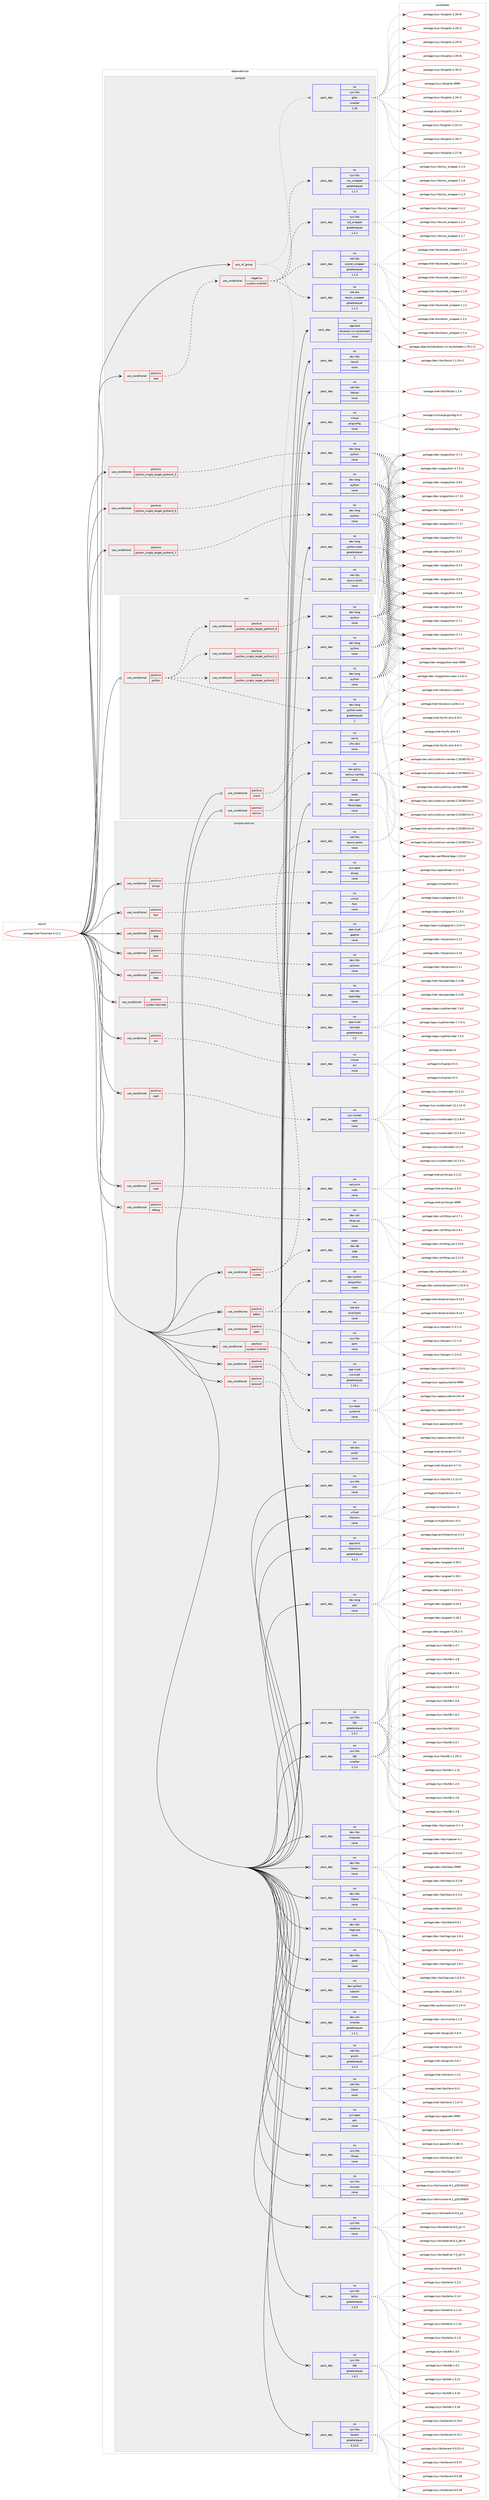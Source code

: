 digraph prolog {

# *************
# Graph options
# *************

newrank=true;
concentrate=true;
compound=true;
graph [rankdir=LR,fontname=Helvetica,fontsize=10,ranksep=1.5];#, ranksep=2.5, nodesep=0.2];
edge  [arrowhead=vee];
node  [fontname=Helvetica,fontsize=10];

# **********
# The ebuild
# **********

subgraph cluster_leftcol {
color=gray;
rank=same;
label=<<i>ebuild</i>>;
id [label="portage://net-fs/samba-4.11.2", color=red, width=4, href="../net-fs/samba-4.11.2.svg"];
}

# ****************
# The dependencies
# ****************

subgraph cluster_midcol {
color=gray;
label=<<i>dependencies</i>>;
subgraph cluster_compile {
fillcolor="#eeeeee";
style=filled;
label=<<i>compile</i>>;
subgraph any5695 {
dependency353262 [label=<<TABLE BORDER="0" CELLBORDER="1" CELLSPACING="0" CELLPADDING="4"><TR><TD CELLPADDING="10">any_of_group</TD></TR></TABLE>>, shape=none, color=red];subgraph pack259129 {
dependency353263 [label=<<TABLE BORDER="0" CELLBORDER="1" CELLSPACING="0" CELLPADDING="4" WIDTH="220"><TR><TD ROWSPAN="6" CELLPADDING="30">pack_dep</TD></TR><TR><TD WIDTH="110">no</TD></TR><TR><TD>net-libs</TD></TR><TR><TD>rpcsvc-proto</TD></TR><TR><TD>none</TD></TR><TR><TD></TD></TR></TABLE>>, shape=none, color=blue];
}
dependency353262:e -> dependency353263:w [weight=20,style="dotted",arrowhead="oinv"];
subgraph pack259130 {
dependency353264 [label=<<TABLE BORDER="0" CELLBORDER="1" CELLSPACING="0" CELLPADDING="4" WIDTH="220"><TR><TD ROWSPAN="6" CELLPADDING="30">pack_dep</TD></TR><TR><TD WIDTH="110">no</TD></TR><TR><TD>sys-libs</TD></TR><TR><TD>glibc</TD></TR><TR><TD>smaller</TD></TR><TR><TD>2.26</TD></TR></TABLE>>, shape=none, color=blue];
}
dependency353262:e -> dependency353264:w [weight=20,style="dotted",arrowhead="oinv"];
}
id:e -> dependency353262:w [weight=20,style="solid",arrowhead="vee"];
subgraph cond88292 {
dependency353265 [label=<<TABLE BORDER="0" CELLBORDER="1" CELLSPACING="0" CELLPADDING="4"><TR><TD ROWSPAN="3" CELLPADDING="10">use_conditional</TD></TR><TR><TD>positive</TD></TR><TR><TD>python_single_target_python3_5</TD></TR></TABLE>>, shape=none, color=red];
subgraph pack259131 {
dependency353266 [label=<<TABLE BORDER="0" CELLBORDER="1" CELLSPACING="0" CELLPADDING="4" WIDTH="220"><TR><TD ROWSPAN="6" CELLPADDING="30">pack_dep</TD></TR><TR><TD WIDTH="110">no</TD></TR><TR><TD>dev-lang</TD></TR><TR><TD>python</TD></TR><TR><TD>none</TD></TR><TR><TD></TD></TR></TABLE>>, shape=none, color=blue];
}
dependency353265:e -> dependency353266:w [weight=20,style="dashed",arrowhead="vee"];
}
id:e -> dependency353265:w [weight=20,style="solid",arrowhead="vee"];
subgraph cond88293 {
dependency353267 [label=<<TABLE BORDER="0" CELLBORDER="1" CELLSPACING="0" CELLPADDING="4"><TR><TD ROWSPAN="3" CELLPADDING="10">use_conditional</TD></TR><TR><TD>positive</TD></TR><TR><TD>python_single_target_python3_6</TD></TR></TABLE>>, shape=none, color=red];
subgraph pack259132 {
dependency353268 [label=<<TABLE BORDER="0" CELLBORDER="1" CELLSPACING="0" CELLPADDING="4" WIDTH="220"><TR><TD ROWSPAN="6" CELLPADDING="30">pack_dep</TD></TR><TR><TD WIDTH="110">no</TD></TR><TR><TD>dev-lang</TD></TR><TR><TD>python</TD></TR><TR><TD>none</TD></TR><TR><TD></TD></TR></TABLE>>, shape=none, color=blue];
}
dependency353267:e -> dependency353268:w [weight=20,style="dashed",arrowhead="vee"];
}
id:e -> dependency353267:w [weight=20,style="solid",arrowhead="vee"];
subgraph cond88294 {
dependency353269 [label=<<TABLE BORDER="0" CELLBORDER="1" CELLSPACING="0" CELLPADDING="4"><TR><TD ROWSPAN="3" CELLPADDING="10">use_conditional</TD></TR><TR><TD>positive</TD></TR><TR><TD>python_single_target_python3_7</TD></TR></TABLE>>, shape=none, color=red];
subgraph pack259133 {
dependency353270 [label=<<TABLE BORDER="0" CELLBORDER="1" CELLSPACING="0" CELLPADDING="4" WIDTH="220"><TR><TD ROWSPAN="6" CELLPADDING="30">pack_dep</TD></TR><TR><TD WIDTH="110">no</TD></TR><TR><TD>dev-lang</TD></TR><TR><TD>python</TD></TR><TR><TD>none</TD></TR><TR><TD></TD></TR></TABLE>>, shape=none, color=blue];
}
dependency353269:e -> dependency353270:w [weight=20,style="dashed",arrowhead="vee"];
}
id:e -> dependency353269:w [weight=20,style="solid",arrowhead="vee"];
subgraph cond88295 {
dependency353271 [label=<<TABLE BORDER="0" CELLBORDER="1" CELLSPACING="0" CELLPADDING="4"><TR><TD ROWSPAN="3" CELLPADDING="10">use_conditional</TD></TR><TR><TD>positive</TD></TR><TR><TD>test</TD></TR></TABLE>>, shape=none, color=red];
subgraph cond88296 {
dependency353272 [label=<<TABLE BORDER="0" CELLBORDER="1" CELLSPACING="0" CELLPADDING="4"><TR><TD ROWSPAN="3" CELLPADDING="10">use_conditional</TD></TR><TR><TD>negative</TD></TR><TR><TD>system-mitkrb5</TD></TR></TABLE>>, shape=none, color=red];
subgraph pack259134 {
dependency353273 [label=<<TABLE BORDER="0" CELLBORDER="1" CELLSPACING="0" CELLPADDING="4" WIDTH="220"><TR><TD ROWSPAN="6" CELLPADDING="30">pack_dep</TD></TR><TR><TD WIDTH="110">no</TD></TR><TR><TD>sys-libs</TD></TR><TR><TD>nss_wrapper</TD></TR><TR><TD>greaterequal</TD></TR><TR><TD>1.1.3</TD></TR></TABLE>>, shape=none, color=blue];
}
dependency353272:e -> dependency353273:w [weight=20,style="dashed",arrowhead="vee"];
subgraph pack259135 {
dependency353274 [label=<<TABLE BORDER="0" CELLBORDER="1" CELLSPACING="0" CELLPADDING="4" WIDTH="220"><TR><TD ROWSPAN="6" CELLPADDING="30">pack_dep</TD></TR><TR><TD WIDTH="110">no</TD></TR><TR><TD>net-dns</TD></TR><TR><TD>resolv_wrapper</TD></TR><TR><TD>greaterequal</TD></TR><TR><TD>1.1.4</TD></TR></TABLE>>, shape=none, color=blue];
}
dependency353272:e -> dependency353274:w [weight=20,style="dashed",arrowhead="vee"];
subgraph pack259136 {
dependency353275 [label=<<TABLE BORDER="0" CELLBORDER="1" CELLSPACING="0" CELLPADDING="4" WIDTH="220"><TR><TD ROWSPAN="6" CELLPADDING="30">pack_dep</TD></TR><TR><TD WIDTH="110">no</TD></TR><TR><TD>net-libs</TD></TR><TR><TD>socket_wrapper</TD></TR><TR><TD>greaterequal</TD></TR><TR><TD>1.1.9</TD></TR></TABLE>>, shape=none, color=blue];
}
dependency353272:e -> dependency353275:w [weight=20,style="dashed",arrowhead="vee"];
subgraph pack259137 {
dependency353276 [label=<<TABLE BORDER="0" CELLBORDER="1" CELLSPACING="0" CELLPADDING="4" WIDTH="220"><TR><TD ROWSPAN="6" CELLPADDING="30">pack_dep</TD></TR><TR><TD WIDTH="110">no</TD></TR><TR><TD>sys-libs</TD></TR><TR><TD>uid_wrapper</TD></TR><TR><TD>greaterequal</TD></TR><TR><TD>1.2.1</TD></TR></TABLE>>, shape=none, color=blue];
}
dependency353272:e -> dependency353276:w [weight=20,style="dashed",arrowhead="vee"];
}
dependency353271:e -> dependency353272:w [weight=20,style="dashed",arrowhead="vee"];
}
id:e -> dependency353271:w [weight=20,style="solid",arrowhead="vee"];
subgraph pack259138 {
dependency353277 [label=<<TABLE BORDER="0" CELLBORDER="1" CELLSPACING="0" CELLPADDING="4" WIDTH="220"><TR><TD ROWSPAN="6" CELLPADDING="30">pack_dep</TD></TR><TR><TD WIDTH="110">no</TD></TR><TR><TD>app-text</TD></TR><TR><TD>docbook-xsl-stylesheets</TD></TR><TR><TD>none</TD></TR><TR><TD></TD></TR></TABLE>>, shape=none, color=blue];
}
id:e -> dependency353277:w [weight=20,style="solid",arrowhead="vee"];
subgraph pack259139 {
dependency353278 [label=<<TABLE BORDER="0" CELLBORDER="1" CELLSPACING="0" CELLPADDING="4" WIDTH="220"><TR><TD ROWSPAN="6" CELLPADDING="30">pack_dep</TD></TR><TR><TD WIDTH="110">no</TD></TR><TR><TD>dev-lang</TD></TR><TR><TD>python-exec</TD></TR><TR><TD>greaterequal</TD></TR><TR><TD>2</TD></TR></TABLE>>, shape=none, color=blue];
}
id:e -> dependency353278:w [weight=20,style="solid",arrowhead="vee"];
subgraph pack259140 {
dependency353279 [label=<<TABLE BORDER="0" CELLBORDER="1" CELLSPACING="0" CELLPADDING="4" WIDTH="220"><TR><TD ROWSPAN="6" CELLPADDING="30">pack_dep</TD></TR><TR><TD WIDTH="110">no</TD></TR><TR><TD>dev-libs</TD></TR><TR><TD>libxslt</TD></TR><TR><TD>none</TD></TR><TR><TD></TD></TR></TABLE>>, shape=none, color=blue];
}
id:e -> dependency353279:w [weight=20,style="solid",arrowhead="vee"];
subgraph pack259141 {
dependency353280 [label=<<TABLE BORDER="0" CELLBORDER="1" CELLSPACING="0" CELLPADDING="4" WIDTH="220"><TR><TD ROWSPAN="6" CELLPADDING="30">pack_dep</TD></TR><TR><TD WIDTH="110">no</TD></TR><TR><TD>net-libs</TD></TR><TR><TD>libtirpc</TD></TR><TR><TD>none</TD></TR><TR><TD></TD></TR></TABLE>>, shape=none, color=blue];
}
id:e -> dependency353280:w [weight=20,style="solid",arrowhead="vee"];
subgraph pack259142 {
dependency353281 [label=<<TABLE BORDER="0" CELLBORDER="1" CELLSPACING="0" CELLPADDING="4" WIDTH="220"><TR><TD ROWSPAN="6" CELLPADDING="30">pack_dep</TD></TR><TR><TD WIDTH="110">no</TD></TR><TR><TD>virtual</TD></TR><TR><TD>pkgconfig</TD></TR><TR><TD>none</TD></TR><TR><TD></TD></TR></TABLE>>, shape=none, color=blue];
}
id:e -> dependency353281:w [weight=20,style="solid",arrowhead="vee"];
}
subgraph cluster_compileandrun {
fillcolor="#eeeeee";
style=filled;
label=<<i>compile and run</i>>;
subgraph cond88297 {
dependency353282 [label=<<TABLE BORDER="0" CELLBORDER="1" CELLSPACING="0" CELLPADDING="4"><TR><TD ROWSPAN="3" CELLPADDING="10">use_conditional</TD></TR><TR><TD>positive</TD></TR><TR><TD>acl</TD></TR></TABLE>>, shape=none, color=red];
subgraph pack259143 {
dependency353283 [label=<<TABLE BORDER="0" CELLBORDER="1" CELLSPACING="0" CELLPADDING="4" WIDTH="220"><TR><TD ROWSPAN="6" CELLPADDING="30">pack_dep</TD></TR><TR><TD WIDTH="110">no</TD></TR><TR><TD>virtual</TD></TR><TR><TD>acl</TD></TR><TR><TD>none</TD></TR><TR><TD></TD></TR></TABLE>>, shape=none, color=blue];
}
dependency353282:e -> dependency353283:w [weight=20,style="dashed",arrowhead="vee"];
}
id:e -> dependency353282:w [weight=20,style="solid",arrowhead="odotvee"];
subgraph cond88298 {
dependency353284 [label=<<TABLE BORDER="0" CELLBORDER="1" CELLSPACING="0" CELLPADDING="4"><TR><TD ROWSPAN="3" CELLPADDING="10">use_conditional</TD></TR><TR><TD>positive</TD></TR><TR><TD>addns</TD></TR></TABLE>>, shape=none, color=red];
subgraph pack259144 {
dependency353285 [label=<<TABLE BORDER="0" CELLBORDER="1" CELLSPACING="0" CELLPADDING="4" WIDTH="220"><TR><TD ROWSPAN="6" CELLPADDING="30">pack_dep</TD></TR><TR><TD WIDTH="110">no</TD></TR><TR><TD>net-dns</TD></TR><TR><TD>bind-tools</TD></TR><TR><TD>none</TD></TR><TR><TD></TD></TR></TABLE>>, shape=none, color=blue];
}
dependency353284:e -> dependency353285:w [weight=20,style="dashed",arrowhead="vee"];
subgraph pack259145 {
dependency353286 [label=<<TABLE BORDER="0" CELLBORDER="1" CELLSPACING="0" CELLPADDING="4" WIDTH="220"><TR><TD ROWSPAN="6" CELLPADDING="30">pack_dep</TD></TR><TR><TD WIDTH="110">no</TD></TR><TR><TD>dev-python</TD></TR><TR><TD>dnspython</TD></TR><TR><TD>none</TD></TR><TR><TD></TD></TR></TABLE>>, shape=none, color=blue];
}
dependency353284:e -> dependency353286:w [weight=20,style="dashed",arrowhead="vee"];
}
id:e -> dependency353284:w [weight=20,style="solid",arrowhead="odotvee"];
subgraph cond88299 {
dependency353287 [label=<<TABLE BORDER="0" CELLBORDER="1" CELLSPACING="0" CELLPADDING="4"><TR><TD ROWSPAN="3" CELLPADDING="10">use_conditional</TD></TR><TR><TD>positive</TD></TR><TR><TD>ceph</TD></TR></TABLE>>, shape=none, color=red];
subgraph pack259146 {
dependency353288 [label=<<TABLE BORDER="0" CELLBORDER="1" CELLSPACING="0" CELLPADDING="4" WIDTH="220"><TR><TD ROWSPAN="6" CELLPADDING="30">pack_dep</TD></TR><TR><TD WIDTH="110">no</TD></TR><TR><TD>sys-cluster</TD></TR><TR><TD>ceph</TD></TR><TR><TD>none</TD></TR><TR><TD></TD></TR></TABLE>>, shape=none, color=blue];
}
dependency353287:e -> dependency353288:w [weight=20,style="dashed",arrowhead="vee"];
}
id:e -> dependency353287:w [weight=20,style="solid",arrowhead="odotvee"];
subgraph cond88300 {
dependency353289 [label=<<TABLE BORDER="0" CELLBORDER="1" CELLSPACING="0" CELLPADDING="4"><TR><TD ROWSPAN="3" CELLPADDING="10">use_conditional</TD></TR><TR><TD>positive</TD></TR><TR><TD>cluster</TD></TR></TABLE>>, shape=none, color=red];
subgraph pack259147 {
dependency353290 [label=<<TABLE BORDER="0" CELLBORDER="1" CELLSPACING="0" CELLPADDING="4" WIDTH="220"><TR><TD ROWSPAN="6" CELLPADDING="30">pack_dep</TD></TR><TR><TD WIDTH="110">no</TD></TR><TR><TD>net-libs</TD></TR><TR><TD>rpcsvc-proto</TD></TR><TR><TD>none</TD></TR><TR><TD></TD></TR></TABLE>>, shape=none, color=blue];
}
dependency353289:e -> dependency353290:w [weight=20,style="dashed",arrowhead="vee"];
subgraph pack259148 {
dependency353291 [label=<<TABLE BORDER="0" CELLBORDER="1" CELLSPACING="0" CELLPADDING="4" WIDTH="220"><TR><TD ROWSPAN="6" CELLPADDING="30">pack_dep</TD></TR><TR><TD WIDTH="110">weak</TD></TR><TR><TD>dev-db</TD></TR><TR><TD>ctdb</TD></TR><TR><TD>none</TD></TR><TR><TD></TD></TR></TABLE>>, shape=none, color=blue];
}
dependency353289:e -> dependency353291:w [weight=20,style="dashed",arrowhead="vee"];
}
id:e -> dependency353289:w [weight=20,style="solid",arrowhead="odotvee"];
subgraph cond88301 {
dependency353292 [label=<<TABLE BORDER="0" CELLBORDER="1" CELLSPACING="0" CELLPADDING="4"><TR><TD ROWSPAN="3" CELLPADDING="10">use_conditional</TD></TR><TR><TD>positive</TD></TR><TR><TD>cups</TD></TR></TABLE>>, shape=none, color=red];
subgraph pack259149 {
dependency353293 [label=<<TABLE BORDER="0" CELLBORDER="1" CELLSPACING="0" CELLPADDING="4" WIDTH="220"><TR><TD ROWSPAN="6" CELLPADDING="30">pack_dep</TD></TR><TR><TD WIDTH="110">no</TD></TR><TR><TD>net-print</TD></TR><TR><TD>cups</TD></TR><TR><TD>none</TD></TR><TR><TD></TD></TR></TABLE>>, shape=none, color=blue];
}
dependency353292:e -> dependency353293:w [weight=20,style="dashed",arrowhead="vee"];
}
id:e -> dependency353292:w [weight=20,style="solid",arrowhead="odotvee"];
subgraph cond88302 {
dependency353294 [label=<<TABLE BORDER="0" CELLBORDER="1" CELLSPACING="0" CELLPADDING="4"><TR><TD ROWSPAN="3" CELLPADDING="10">use_conditional</TD></TR><TR><TD>positive</TD></TR><TR><TD>debug</TD></TR></TABLE>>, shape=none, color=red];
subgraph pack259150 {
dependency353295 [label=<<TABLE BORDER="0" CELLBORDER="1" CELLSPACING="0" CELLPADDING="4" WIDTH="220"><TR><TD ROWSPAN="6" CELLPADDING="30">pack_dep</TD></TR><TR><TD WIDTH="110">no</TD></TR><TR><TD>dev-util</TD></TR><TR><TD>lttng-ust</TD></TR><TR><TD>none</TD></TR><TR><TD></TD></TR></TABLE>>, shape=none, color=blue];
}
dependency353294:e -> dependency353295:w [weight=20,style="dashed",arrowhead="vee"];
}
id:e -> dependency353294:w [weight=20,style="solid",arrowhead="odotvee"];
subgraph cond88303 {
dependency353296 [label=<<TABLE BORDER="0" CELLBORDER="1" CELLSPACING="0" CELLPADDING="4"><TR><TD ROWSPAN="3" CELLPADDING="10">use_conditional</TD></TR><TR><TD>positive</TD></TR><TR><TD>dmapi</TD></TR></TABLE>>, shape=none, color=red];
subgraph pack259151 {
dependency353297 [label=<<TABLE BORDER="0" CELLBORDER="1" CELLSPACING="0" CELLPADDING="4" WIDTH="220"><TR><TD ROWSPAN="6" CELLPADDING="30">pack_dep</TD></TR><TR><TD WIDTH="110">no</TD></TR><TR><TD>sys-apps</TD></TR><TR><TD>dmapi</TD></TR><TR><TD>none</TD></TR><TR><TD></TD></TR></TABLE>>, shape=none, color=blue];
}
dependency353296:e -> dependency353297:w [weight=20,style="dashed",arrowhead="vee"];
}
id:e -> dependency353296:w [weight=20,style="solid",arrowhead="odotvee"];
subgraph cond88304 {
dependency353298 [label=<<TABLE BORDER="0" CELLBORDER="1" CELLSPACING="0" CELLPADDING="4"><TR><TD ROWSPAN="3" CELLPADDING="10">use_conditional</TD></TR><TR><TD>positive</TD></TR><TR><TD>fam</TD></TR></TABLE>>, shape=none, color=red];
subgraph pack259152 {
dependency353299 [label=<<TABLE BORDER="0" CELLBORDER="1" CELLSPACING="0" CELLPADDING="4" WIDTH="220"><TR><TD ROWSPAN="6" CELLPADDING="30">pack_dep</TD></TR><TR><TD WIDTH="110">no</TD></TR><TR><TD>virtual</TD></TR><TR><TD>fam</TD></TR><TR><TD>none</TD></TR><TR><TD></TD></TR></TABLE>>, shape=none, color=blue];
}
dependency353298:e -> dependency353299:w [weight=20,style="dashed",arrowhead="vee"];
}
id:e -> dependency353298:w [weight=20,style="solid",arrowhead="odotvee"];
subgraph cond88305 {
dependency353300 [label=<<TABLE BORDER="0" CELLBORDER="1" CELLSPACING="0" CELLPADDING="4"><TR><TD ROWSPAN="3" CELLPADDING="10">use_conditional</TD></TR><TR><TD>positive</TD></TR><TR><TD>gpg</TD></TR></TABLE>>, shape=none, color=red];
subgraph pack259153 {
dependency353301 [label=<<TABLE BORDER="0" CELLBORDER="1" CELLSPACING="0" CELLPADDING="4" WIDTH="220"><TR><TD ROWSPAN="6" CELLPADDING="30">pack_dep</TD></TR><TR><TD WIDTH="110">no</TD></TR><TR><TD>app-crypt</TD></TR><TR><TD>gpgme</TD></TR><TR><TD>none</TD></TR><TR><TD></TD></TR></TABLE>>, shape=none, color=blue];
}
dependency353300:e -> dependency353301:w [weight=20,style="dashed",arrowhead="vee"];
}
id:e -> dependency353300:w [weight=20,style="solid",arrowhead="odotvee"];
subgraph cond88306 {
dependency353302 [label=<<TABLE BORDER="0" CELLBORDER="1" CELLSPACING="0" CELLPADDING="4"><TR><TD ROWSPAN="3" CELLPADDING="10">use_conditional</TD></TR><TR><TD>positive</TD></TR><TR><TD>json</TD></TR></TABLE>>, shape=none, color=red];
subgraph pack259154 {
dependency353303 [label=<<TABLE BORDER="0" CELLBORDER="1" CELLSPACING="0" CELLPADDING="4" WIDTH="220"><TR><TD ROWSPAN="6" CELLPADDING="30">pack_dep</TD></TR><TR><TD WIDTH="110">no</TD></TR><TR><TD>dev-libs</TD></TR><TR><TD>jansson</TD></TR><TR><TD>none</TD></TR><TR><TD></TD></TR></TABLE>>, shape=none, color=blue];
}
dependency353302:e -> dependency353303:w [weight=20,style="dashed",arrowhead="vee"];
}
id:e -> dependency353302:w [weight=20,style="solid",arrowhead="odotvee"];
subgraph cond88307 {
dependency353304 [label=<<TABLE BORDER="0" CELLBORDER="1" CELLSPACING="0" CELLPADDING="4"><TR><TD ROWSPAN="3" CELLPADDING="10">use_conditional</TD></TR><TR><TD>positive</TD></TR><TR><TD>ldap</TD></TR></TABLE>>, shape=none, color=red];
subgraph pack259155 {
dependency353305 [label=<<TABLE BORDER="0" CELLBORDER="1" CELLSPACING="0" CELLPADDING="4" WIDTH="220"><TR><TD ROWSPAN="6" CELLPADDING="30">pack_dep</TD></TR><TR><TD WIDTH="110">no</TD></TR><TR><TD>net-nds</TD></TR><TR><TD>openldap</TD></TR><TR><TD>none</TD></TR><TR><TD></TD></TR></TABLE>>, shape=none, color=blue];
}
dependency353304:e -> dependency353305:w [weight=20,style="dashed",arrowhead="vee"];
}
id:e -> dependency353304:w [weight=20,style="solid",arrowhead="odotvee"];
subgraph cond88308 {
dependency353306 [label=<<TABLE BORDER="0" CELLBORDER="1" CELLSPACING="0" CELLPADDING="4"><TR><TD ROWSPAN="3" CELLPADDING="10">use_conditional</TD></TR><TR><TD>positive</TD></TR><TR><TD>pam</TD></TR></TABLE>>, shape=none, color=red];
subgraph pack259156 {
dependency353307 [label=<<TABLE BORDER="0" CELLBORDER="1" CELLSPACING="0" CELLPADDING="4" WIDTH="220"><TR><TD ROWSPAN="6" CELLPADDING="30">pack_dep</TD></TR><TR><TD WIDTH="110">no</TD></TR><TR><TD>sys-libs</TD></TR><TR><TD>pam</TD></TR><TR><TD>none</TD></TR><TR><TD></TD></TR></TABLE>>, shape=none, color=blue];
}
dependency353306:e -> dependency353307:w [weight=20,style="dashed",arrowhead="vee"];
}
id:e -> dependency353306:w [weight=20,style="solid",arrowhead="odotvee"];
subgraph cond88309 {
dependency353308 [label=<<TABLE BORDER="0" CELLBORDER="1" CELLSPACING="0" CELLPADDING="4"><TR><TD ROWSPAN="3" CELLPADDING="10">use_conditional</TD></TR><TR><TD>positive</TD></TR><TR><TD>system-heimdal</TD></TR></TABLE>>, shape=none, color=red];
subgraph pack259157 {
dependency353309 [label=<<TABLE BORDER="0" CELLBORDER="1" CELLSPACING="0" CELLPADDING="4" WIDTH="220"><TR><TD ROWSPAN="6" CELLPADDING="30">pack_dep</TD></TR><TR><TD WIDTH="110">no</TD></TR><TR><TD>app-crypt</TD></TR><TR><TD>heimdal</TD></TR><TR><TD>greaterequal</TD></TR><TR><TD>1.5</TD></TR></TABLE>>, shape=none, color=blue];
}
dependency353308:e -> dependency353309:w [weight=20,style="dashed",arrowhead="vee"];
}
id:e -> dependency353308:w [weight=20,style="solid",arrowhead="odotvee"];
subgraph cond88310 {
dependency353310 [label=<<TABLE BORDER="0" CELLBORDER="1" CELLSPACING="0" CELLPADDING="4"><TR><TD ROWSPAN="3" CELLPADDING="10">use_conditional</TD></TR><TR><TD>positive</TD></TR><TR><TD>system-mitkrb5</TD></TR></TABLE>>, shape=none, color=red];
subgraph pack259158 {
dependency353311 [label=<<TABLE BORDER="0" CELLBORDER="1" CELLSPACING="0" CELLPADDING="4" WIDTH="220"><TR><TD ROWSPAN="6" CELLPADDING="30">pack_dep</TD></TR><TR><TD WIDTH="110">no</TD></TR><TR><TD>app-crypt</TD></TR><TR><TD>mit-krb5</TD></TR><TR><TD>greaterequal</TD></TR><TR><TD>1.15.1</TD></TR></TABLE>>, shape=none, color=blue];
}
dependency353310:e -> dependency353311:w [weight=20,style="dashed",arrowhead="vee"];
}
id:e -> dependency353310:w [weight=20,style="solid",arrowhead="odotvee"];
subgraph cond88311 {
dependency353312 [label=<<TABLE BORDER="0" CELLBORDER="1" CELLSPACING="0" CELLPADDING="4"><TR><TD ROWSPAN="3" CELLPADDING="10">use_conditional</TD></TR><TR><TD>positive</TD></TR><TR><TD>systemd</TD></TR></TABLE>>, shape=none, color=red];
subgraph pack259159 {
dependency353313 [label=<<TABLE BORDER="0" CELLBORDER="1" CELLSPACING="0" CELLPADDING="4" WIDTH="220"><TR><TD ROWSPAN="6" CELLPADDING="30">pack_dep</TD></TR><TR><TD WIDTH="110">no</TD></TR><TR><TD>sys-apps</TD></TR><TR><TD>systemd</TD></TR><TR><TD>none</TD></TR><TR><TD></TD></TR></TABLE>>, shape=none, color=blue];
}
dependency353312:e -> dependency353313:w [weight=20,style="dashed",arrowhead="vee"];
}
id:e -> dependency353312:w [weight=20,style="solid",arrowhead="odotvee"];
subgraph cond88312 {
dependency353314 [label=<<TABLE BORDER="0" CELLBORDER="1" CELLSPACING="0" CELLPADDING="4"><TR><TD ROWSPAN="3" CELLPADDING="10">use_conditional</TD></TR><TR><TD>positive</TD></TR><TR><TD>zeroconf</TD></TR></TABLE>>, shape=none, color=red];
subgraph pack259160 {
dependency353315 [label=<<TABLE BORDER="0" CELLBORDER="1" CELLSPACING="0" CELLPADDING="4" WIDTH="220"><TR><TD ROWSPAN="6" CELLPADDING="30">pack_dep</TD></TR><TR><TD WIDTH="110">no</TD></TR><TR><TD>net-dns</TD></TR><TR><TD>avahi</TD></TR><TR><TD>none</TD></TR><TR><TD></TD></TR></TABLE>>, shape=none, color=blue];
}
dependency353314:e -> dependency353315:w [weight=20,style="dashed",arrowhead="vee"];
}
id:e -> dependency353314:w [weight=20,style="solid",arrowhead="odotvee"];
subgraph pack259161 {
dependency353316 [label=<<TABLE BORDER="0" CELLBORDER="1" CELLSPACING="0" CELLPADDING="4" WIDTH="220"><TR><TD ROWSPAN="6" CELLPADDING="30">pack_dep</TD></TR><TR><TD WIDTH="110">no</TD></TR><TR><TD>app-arch</TD></TR><TR><TD>libarchive</TD></TR><TR><TD>greaterequal</TD></TR><TR><TD>3.1.2</TD></TR></TABLE>>, shape=none, color=blue];
}
id:e -> dependency353316:w [weight=20,style="solid",arrowhead="odotvee"];
subgraph pack259162 {
dependency353317 [label=<<TABLE BORDER="0" CELLBORDER="1" CELLSPACING="0" CELLPADDING="4" WIDTH="220"><TR><TD ROWSPAN="6" CELLPADDING="30">pack_dep</TD></TR><TR><TD WIDTH="110">no</TD></TR><TR><TD>dev-lang</TD></TR><TR><TD>perl</TD></TR><TR><TD>none</TD></TR><TR><TD></TD></TR></TABLE>>, shape=none, color=blue];
}
id:e -> dependency353317:w [weight=20,style="solid",arrowhead="odotvee"];
subgraph pack259163 {
dependency353318 [label=<<TABLE BORDER="0" CELLBORDER="1" CELLSPACING="0" CELLPADDING="4" WIDTH="220"><TR><TD ROWSPAN="6" CELLPADDING="30">pack_dep</TD></TR><TR><TD WIDTH="110">no</TD></TR><TR><TD>dev-libs</TD></TR><TR><TD>iniparser</TD></TR><TR><TD>none</TD></TR><TR><TD></TD></TR></TABLE>>, shape=none, color=blue];
}
id:e -> dependency353318:w [weight=20,style="solid",arrowhead="odotvee"];
subgraph pack259164 {
dependency353319 [label=<<TABLE BORDER="0" CELLBORDER="1" CELLSPACING="0" CELLPADDING="4" WIDTH="220"><TR><TD ROWSPAN="6" CELLPADDING="30">pack_dep</TD></TR><TR><TD WIDTH="110">no</TD></TR><TR><TD>dev-libs</TD></TR><TR><TD>libaio</TD></TR><TR><TD>none</TD></TR><TR><TD></TD></TR></TABLE>>, shape=none, color=blue];
}
id:e -> dependency353319:w [weight=20,style="solid",arrowhead="odotvee"];
subgraph pack259165 {
dependency353320 [label=<<TABLE BORDER="0" CELLBORDER="1" CELLSPACING="0" CELLPADDING="4" WIDTH="220"><TR><TD ROWSPAN="6" CELLPADDING="30">pack_dep</TD></TR><TR><TD WIDTH="110">no</TD></TR><TR><TD>dev-libs</TD></TR><TR><TD>libbsd</TD></TR><TR><TD>none</TD></TR><TR><TD></TD></TR></TABLE>>, shape=none, color=blue];
}
id:e -> dependency353320:w [weight=20,style="solid",arrowhead="odotvee"];
subgraph pack259166 {
dependency353321 [label=<<TABLE BORDER="0" CELLBORDER="1" CELLSPACING="0" CELLPADDING="4" WIDTH="220"><TR><TD ROWSPAN="6" CELLPADDING="30">pack_dep</TD></TR><TR><TD WIDTH="110">no</TD></TR><TR><TD>dev-libs</TD></TR><TR><TD>libgcrypt</TD></TR><TR><TD>none</TD></TR><TR><TD></TD></TR></TABLE>>, shape=none, color=blue];
}
id:e -> dependency353321:w [weight=20,style="solid",arrowhead="odotvee"];
subgraph pack259167 {
dependency353322 [label=<<TABLE BORDER="0" CELLBORDER="1" CELLSPACING="0" CELLPADDING="4" WIDTH="220"><TR><TD ROWSPAN="6" CELLPADDING="30">pack_dep</TD></TR><TR><TD WIDTH="110">no</TD></TR><TR><TD>dev-libs</TD></TR><TR><TD>popt</TD></TR><TR><TD>none</TD></TR><TR><TD></TD></TR></TABLE>>, shape=none, color=blue];
}
id:e -> dependency353322:w [weight=20,style="solid",arrowhead="odotvee"];
subgraph pack259168 {
dependency353323 [label=<<TABLE BORDER="0" CELLBORDER="1" CELLSPACING="0" CELLPADDING="4" WIDTH="220"><TR><TD ROWSPAN="6" CELLPADDING="30">pack_dep</TD></TR><TR><TD WIDTH="110">no</TD></TR><TR><TD>dev-python</TD></TR><TR><TD>subunit</TD></TR><TR><TD>none</TD></TR><TR><TD></TD></TR></TABLE>>, shape=none, color=blue];
}
id:e -> dependency353323:w [weight=20,style="solid",arrowhead="odotvee"];
subgraph pack259169 {
dependency353324 [label=<<TABLE BORDER="0" CELLBORDER="1" CELLSPACING="0" CELLPADDING="4" WIDTH="220"><TR><TD ROWSPAN="6" CELLPADDING="30">pack_dep</TD></TR><TR><TD WIDTH="110">no</TD></TR><TR><TD>dev-util</TD></TR><TR><TD>cmocka</TD></TR><TR><TD>greaterequal</TD></TR><TR><TD>1.1.1</TD></TR></TABLE>>, shape=none, color=blue];
}
id:e -> dependency353324:w [weight=20,style="solid",arrowhead="odotvee"];
subgraph pack259170 {
dependency353325 [label=<<TABLE BORDER="0" CELLBORDER="1" CELLSPACING="0" CELLPADDING="4" WIDTH="220"><TR><TD ROWSPAN="6" CELLPADDING="30">pack_dep</TD></TR><TR><TD WIDTH="110">no</TD></TR><TR><TD>net-libs</TD></TR><TR><TD>gnutls</TD></TR><TR><TD>greaterequal</TD></TR><TR><TD>3.2.0</TD></TR></TABLE>>, shape=none, color=blue];
}
id:e -> dependency353325:w [weight=20,style="solid",arrowhead="odotvee"];
subgraph pack259171 {
dependency353326 [label=<<TABLE BORDER="0" CELLBORDER="1" CELLSPACING="0" CELLPADDING="4" WIDTH="220"><TR><TD ROWSPAN="6" CELLPADDING="30">pack_dep</TD></TR><TR><TD WIDTH="110">no</TD></TR><TR><TD>net-libs</TD></TR><TR><TD>libnsl</TD></TR><TR><TD>none</TD></TR><TR><TD></TD></TR></TABLE>>, shape=none, color=blue];
}
id:e -> dependency353326:w [weight=20,style="solid",arrowhead="odotvee"];
subgraph pack259172 {
dependency353327 [label=<<TABLE BORDER="0" CELLBORDER="1" CELLSPACING="0" CELLPADDING="4" WIDTH="220"><TR><TD ROWSPAN="6" CELLPADDING="30">pack_dep</TD></TR><TR><TD WIDTH="110">no</TD></TR><TR><TD>sys-apps</TD></TR><TR><TD>attr</TD></TR><TR><TD>none</TD></TR><TR><TD></TD></TR></TABLE>>, shape=none, color=blue];
}
id:e -> dependency353327:w [weight=20,style="solid",arrowhead="odotvee"];
subgraph pack259173 {
dependency353328 [label=<<TABLE BORDER="0" CELLBORDER="1" CELLSPACING="0" CELLPADDING="4" WIDTH="220"><TR><TD ROWSPAN="6" CELLPADDING="30">pack_dep</TD></TR><TR><TD WIDTH="110">no</TD></TR><TR><TD>sys-libs</TD></TR><TR><TD>ldb</TD></TR><TR><TD>greaterequal</TD></TR><TR><TD>2.0.7</TD></TR></TABLE>>, shape=none, color=blue];
}
id:e -> dependency353328:w [weight=20,style="solid",arrowhead="odotvee"];
subgraph pack259174 {
dependency353329 [label=<<TABLE BORDER="0" CELLBORDER="1" CELLSPACING="0" CELLPADDING="4" WIDTH="220"><TR><TD ROWSPAN="6" CELLPADDING="30">pack_dep</TD></TR><TR><TD WIDTH="110">no</TD></TR><TR><TD>sys-libs</TD></TR><TR><TD>ldb</TD></TR><TR><TD>smaller</TD></TR><TR><TD>2.2.0</TD></TR></TABLE>>, shape=none, color=blue];
}
id:e -> dependency353329:w [weight=20,style="solid",arrowhead="odotvee"];
subgraph pack259175 {
dependency353330 [label=<<TABLE BORDER="0" CELLBORDER="1" CELLSPACING="0" CELLPADDING="4" WIDTH="220"><TR><TD ROWSPAN="6" CELLPADDING="30">pack_dep</TD></TR><TR><TD WIDTH="110">no</TD></TR><TR><TD>sys-libs</TD></TR><TR><TD>libcap</TD></TR><TR><TD>none</TD></TR><TR><TD></TD></TR></TABLE>>, shape=none, color=blue];
}
id:e -> dependency353330:w [weight=20,style="solid",arrowhead="odotvee"];
subgraph pack259176 {
dependency353331 [label=<<TABLE BORDER="0" CELLBORDER="1" CELLSPACING="0" CELLPADDING="4" WIDTH="220"><TR><TD ROWSPAN="6" CELLPADDING="30">pack_dep</TD></TR><TR><TD WIDTH="110">no</TD></TR><TR><TD>sys-libs</TD></TR><TR><TD>ncurses</TD></TR><TR><TD>none</TD></TR><TR><TD></TD></TR></TABLE>>, shape=none, color=blue];
}
id:e -> dependency353331:w [weight=20,style="solid",arrowhead="odotvee"];
subgraph pack259177 {
dependency353332 [label=<<TABLE BORDER="0" CELLBORDER="1" CELLSPACING="0" CELLPADDING="4" WIDTH="220"><TR><TD ROWSPAN="6" CELLPADDING="30">pack_dep</TD></TR><TR><TD WIDTH="110">no</TD></TR><TR><TD>sys-libs</TD></TR><TR><TD>readline</TD></TR><TR><TD>none</TD></TR><TR><TD></TD></TR></TABLE>>, shape=none, color=blue];
}
id:e -> dependency353332:w [weight=20,style="solid",arrowhead="odotvee"];
subgraph pack259178 {
dependency353333 [label=<<TABLE BORDER="0" CELLBORDER="1" CELLSPACING="0" CELLPADDING="4" WIDTH="220"><TR><TD ROWSPAN="6" CELLPADDING="30">pack_dep</TD></TR><TR><TD WIDTH="110">no</TD></TR><TR><TD>sys-libs</TD></TR><TR><TD>talloc</TD></TR><TR><TD>greaterequal</TD></TR><TR><TD>2.2.0</TD></TR></TABLE>>, shape=none, color=blue];
}
id:e -> dependency353333:w [weight=20,style="solid",arrowhead="odotvee"];
subgraph pack259179 {
dependency353334 [label=<<TABLE BORDER="0" CELLBORDER="1" CELLSPACING="0" CELLPADDING="4" WIDTH="220"><TR><TD ROWSPAN="6" CELLPADDING="30">pack_dep</TD></TR><TR><TD WIDTH="110">no</TD></TR><TR><TD>sys-libs</TD></TR><TR><TD>tdb</TD></TR><TR><TD>greaterequal</TD></TR><TR><TD>1.4.2</TD></TR></TABLE>>, shape=none, color=blue];
}
id:e -> dependency353334:w [weight=20,style="solid",arrowhead="odotvee"];
subgraph pack259180 {
dependency353335 [label=<<TABLE BORDER="0" CELLBORDER="1" CELLSPACING="0" CELLPADDING="4" WIDTH="220"><TR><TD ROWSPAN="6" CELLPADDING="30">pack_dep</TD></TR><TR><TD WIDTH="110">no</TD></TR><TR><TD>sys-libs</TD></TR><TR><TD>tevent</TD></TR><TR><TD>greaterequal</TD></TR><TR><TD>0.10.0</TD></TR></TABLE>>, shape=none, color=blue];
}
id:e -> dependency353335:w [weight=20,style="solid",arrowhead="odotvee"];
subgraph pack259181 {
dependency353336 [label=<<TABLE BORDER="0" CELLBORDER="1" CELLSPACING="0" CELLPADDING="4" WIDTH="220"><TR><TD ROWSPAN="6" CELLPADDING="30">pack_dep</TD></TR><TR><TD WIDTH="110">no</TD></TR><TR><TD>sys-libs</TD></TR><TR><TD>zlib</TD></TR><TR><TD>none</TD></TR><TR><TD></TD></TR></TABLE>>, shape=none, color=blue];
}
id:e -> dependency353336:w [weight=20,style="solid",arrowhead="odotvee"];
subgraph pack259182 {
dependency353337 [label=<<TABLE BORDER="0" CELLBORDER="1" CELLSPACING="0" CELLPADDING="4" WIDTH="220"><TR><TD ROWSPAN="6" CELLPADDING="30">pack_dep</TD></TR><TR><TD WIDTH="110">no</TD></TR><TR><TD>virtual</TD></TR><TR><TD>libiconv</TD></TR><TR><TD>none</TD></TR><TR><TD></TD></TR></TABLE>>, shape=none, color=blue];
}
id:e -> dependency353337:w [weight=20,style="solid",arrowhead="odotvee"];
}
subgraph cluster_run {
fillcolor="#eeeeee";
style=filled;
label=<<i>run</i>>;
subgraph cond88313 {
dependency353338 [label=<<TABLE BORDER="0" CELLBORDER="1" CELLSPACING="0" CELLPADDING="4"><TR><TD ROWSPAN="3" CELLPADDING="10">use_conditional</TD></TR><TR><TD>positive</TD></TR><TR><TD>client</TD></TR></TABLE>>, shape=none, color=red];
subgraph pack259183 {
dependency353339 [label=<<TABLE BORDER="0" CELLBORDER="1" CELLSPACING="0" CELLPADDING="4" WIDTH="220"><TR><TD ROWSPAN="6" CELLPADDING="30">pack_dep</TD></TR><TR><TD WIDTH="110">no</TD></TR><TR><TD>net-fs</TD></TR><TR><TD>cifs-utils</TD></TR><TR><TD>none</TD></TR><TR><TD></TD></TR></TABLE>>, shape=none, color=blue];
}
dependency353338:e -> dependency353339:w [weight=20,style="dashed",arrowhead="vee"];
}
id:e -> dependency353338:w [weight=20,style="solid",arrowhead="odot"];
subgraph cond88314 {
dependency353340 [label=<<TABLE BORDER="0" CELLBORDER="1" CELLSPACING="0" CELLPADDING="4"><TR><TD ROWSPAN="3" CELLPADDING="10">use_conditional</TD></TR><TR><TD>positive</TD></TR><TR><TD>python</TD></TR></TABLE>>, shape=none, color=red];
subgraph cond88315 {
dependency353341 [label=<<TABLE BORDER="0" CELLBORDER="1" CELLSPACING="0" CELLPADDING="4"><TR><TD ROWSPAN="3" CELLPADDING="10">use_conditional</TD></TR><TR><TD>positive</TD></TR><TR><TD>python_single_target_python3_5</TD></TR></TABLE>>, shape=none, color=red];
subgraph pack259184 {
dependency353342 [label=<<TABLE BORDER="0" CELLBORDER="1" CELLSPACING="0" CELLPADDING="4" WIDTH="220"><TR><TD ROWSPAN="6" CELLPADDING="30">pack_dep</TD></TR><TR><TD WIDTH="110">no</TD></TR><TR><TD>dev-lang</TD></TR><TR><TD>python</TD></TR><TR><TD>none</TD></TR><TR><TD></TD></TR></TABLE>>, shape=none, color=blue];
}
dependency353341:e -> dependency353342:w [weight=20,style="dashed",arrowhead="vee"];
}
dependency353340:e -> dependency353341:w [weight=20,style="dashed",arrowhead="vee"];
subgraph cond88316 {
dependency353343 [label=<<TABLE BORDER="0" CELLBORDER="1" CELLSPACING="0" CELLPADDING="4"><TR><TD ROWSPAN="3" CELLPADDING="10">use_conditional</TD></TR><TR><TD>positive</TD></TR><TR><TD>python_single_target_python3_6</TD></TR></TABLE>>, shape=none, color=red];
subgraph pack259185 {
dependency353344 [label=<<TABLE BORDER="0" CELLBORDER="1" CELLSPACING="0" CELLPADDING="4" WIDTH="220"><TR><TD ROWSPAN="6" CELLPADDING="30">pack_dep</TD></TR><TR><TD WIDTH="110">no</TD></TR><TR><TD>dev-lang</TD></TR><TR><TD>python</TD></TR><TR><TD>none</TD></TR><TR><TD></TD></TR></TABLE>>, shape=none, color=blue];
}
dependency353343:e -> dependency353344:w [weight=20,style="dashed",arrowhead="vee"];
}
dependency353340:e -> dependency353343:w [weight=20,style="dashed",arrowhead="vee"];
subgraph cond88317 {
dependency353345 [label=<<TABLE BORDER="0" CELLBORDER="1" CELLSPACING="0" CELLPADDING="4"><TR><TD ROWSPAN="3" CELLPADDING="10">use_conditional</TD></TR><TR><TD>positive</TD></TR><TR><TD>python_single_target_python3_7</TD></TR></TABLE>>, shape=none, color=red];
subgraph pack259186 {
dependency353346 [label=<<TABLE BORDER="0" CELLBORDER="1" CELLSPACING="0" CELLPADDING="4" WIDTH="220"><TR><TD ROWSPAN="6" CELLPADDING="30">pack_dep</TD></TR><TR><TD WIDTH="110">no</TD></TR><TR><TD>dev-lang</TD></TR><TR><TD>python</TD></TR><TR><TD>none</TD></TR><TR><TD></TD></TR></TABLE>>, shape=none, color=blue];
}
dependency353345:e -> dependency353346:w [weight=20,style="dashed",arrowhead="vee"];
}
dependency353340:e -> dependency353345:w [weight=20,style="dashed",arrowhead="vee"];
subgraph pack259187 {
dependency353347 [label=<<TABLE BORDER="0" CELLBORDER="1" CELLSPACING="0" CELLPADDING="4" WIDTH="220"><TR><TD ROWSPAN="6" CELLPADDING="30">pack_dep</TD></TR><TR><TD WIDTH="110">no</TD></TR><TR><TD>dev-lang</TD></TR><TR><TD>python-exec</TD></TR><TR><TD>greaterequal</TD></TR><TR><TD>2</TD></TR></TABLE>>, shape=none, color=blue];
}
dependency353340:e -> dependency353347:w [weight=20,style="dashed",arrowhead="vee"];
}
id:e -> dependency353340:w [weight=20,style="solid",arrowhead="odot"];
subgraph cond88318 {
dependency353348 [label=<<TABLE BORDER="0" CELLBORDER="1" CELLSPACING="0" CELLPADDING="4"><TR><TD ROWSPAN="3" CELLPADDING="10">use_conditional</TD></TR><TR><TD>positive</TD></TR><TR><TD>selinux</TD></TR></TABLE>>, shape=none, color=red];
subgraph pack259188 {
dependency353349 [label=<<TABLE BORDER="0" CELLBORDER="1" CELLSPACING="0" CELLPADDING="4" WIDTH="220"><TR><TD ROWSPAN="6" CELLPADDING="30">pack_dep</TD></TR><TR><TD WIDTH="110">no</TD></TR><TR><TD>sec-policy</TD></TR><TR><TD>selinux-samba</TD></TR><TR><TD>none</TD></TR><TR><TD></TD></TR></TABLE>>, shape=none, color=blue];
}
dependency353348:e -> dependency353349:w [weight=20,style="dashed",arrowhead="vee"];
}
id:e -> dependency353348:w [weight=20,style="solid",arrowhead="odot"];
subgraph pack259189 {
dependency353350 [label=<<TABLE BORDER="0" CELLBORDER="1" CELLSPACING="0" CELLPADDING="4" WIDTH="220"><TR><TD ROWSPAN="6" CELLPADDING="30">pack_dep</TD></TR><TR><TD WIDTH="110">weak</TD></TR><TR><TD>dev-perl</TD></TR><TR><TD>Parse-Yapp</TD></TR><TR><TD>none</TD></TR><TR><TD></TD></TR></TABLE>>, shape=none, color=blue];
}
id:e -> dependency353350:w [weight=20,style="solid",arrowhead="odot"];
}
}

# **************
# The candidates
# **************

subgraph cluster_choices {
rank=same;
color=gray;
label=<<i>candidates</i>>;

subgraph choice259129 {
color=black;
nodesep=1;
choiceportage1101011164510810598115471141129911511899451121141111161114548 [label="portage://net-libs/rpcsvc-proto-0", color=red, width=4,href="../net-libs/rpcsvc-proto-0.svg"];
choiceportage11010111645108105981154711411299115118994511211411111611145494652 [label="portage://net-libs/rpcsvc-proto-1.4", color=red, width=4,href="../net-libs/rpcsvc-proto-1.4.svg"];
dependency353263:e -> choiceportage1101011164510810598115471141129911511899451121141111161114548:w [style=dotted,weight="100"];
dependency353263:e -> choiceportage11010111645108105981154711411299115118994511211411111611145494652:w [style=dotted,weight="100"];
}
subgraph choice259130 {
color=black;
nodesep=1;
choiceportage115121115451081059811547103108105989945504649574511450 [label="portage://sys-libs/glibc-2.19-r2", color=red, width=4,href="../sys-libs/glibc-2.19-r2.svg"];
choiceportage115121115451081059811547103108105989945504650524511452 [label="portage://sys-libs/glibc-2.24-r4", color=red, width=4,href="../sys-libs/glibc-2.24-r4.svg"];
choiceportage11512111545108105981154710310810598994550465053451144949 [label="portage://sys-libs/glibc-2.25-r11", color=red, width=4,href="../sys-libs/glibc-2.25-r11.svg"];
choiceportage115121115451081059811547103108105989945504650544511455 [label="portage://sys-libs/glibc-2.26-r7", color=red, width=4,href="../sys-libs/glibc-2.26-r7.svg"];
choiceportage115121115451081059811547103108105989945504650554511454 [label="portage://sys-libs/glibc-2.27-r6", color=red, width=4,href="../sys-libs/glibc-2.27-r6.svg"];
choiceportage115121115451081059811547103108105989945504650564511454 [label="portage://sys-libs/glibc-2.28-r6", color=red, width=4,href="../sys-libs/glibc-2.28-r6.svg"];
choiceportage115121115451081059811547103108105989945504650574511450 [label="portage://sys-libs/glibc-2.29-r2", color=red, width=4,href="../sys-libs/glibc-2.29-r2.svg"];
choiceportage115121115451081059811547103108105989945504650574511453 [label="portage://sys-libs/glibc-2.29-r5", color=red, width=4,href="../sys-libs/glibc-2.29-r5.svg"];
choiceportage115121115451081059811547103108105989945504650574511454 [label="portage://sys-libs/glibc-2.29-r6", color=red, width=4,href="../sys-libs/glibc-2.29-r6.svg"];
choiceportage115121115451081059811547103108105989945504651484511450 [label="portage://sys-libs/glibc-2.30-r2", color=red, width=4,href="../sys-libs/glibc-2.30-r2.svg"];
choiceportage11512111545108105981154710310810598994557575757 [label="portage://sys-libs/glibc-9999", color=red, width=4,href="../sys-libs/glibc-9999.svg"];
dependency353264:e -> choiceportage115121115451081059811547103108105989945504649574511450:w [style=dotted,weight="100"];
dependency353264:e -> choiceportage115121115451081059811547103108105989945504650524511452:w [style=dotted,weight="100"];
dependency353264:e -> choiceportage11512111545108105981154710310810598994550465053451144949:w [style=dotted,weight="100"];
dependency353264:e -> choiceportage115121115451081059811547103108105989945504650544511455:w [style=dotted,weight="100"];
dependency353264:e -> choiceportage115121115451081059811547103108105989945504650554511454:w [style=dotted,weight="100"];
dependency353264:e -> choiceportage115121115451081059811547103108105989945504650564511454:w [style=dotted,weight="100"];
dependency353264:e -> choiceportage115121115451081059811547103108105989945504650574511450:w [style=dotted,weight="100"];
dependency353264:e -> choiceportage115121115451081059811547103108105989945504650574511453:w [style=dotted,weight="100"];
dependency353264:e -> choiceportage115121115451081059811547103108105989945504650574511454:w [style=dotted,weight="100"];
dependency353264:e -> choiceportage115121115451081059811547103108105989945504651484511450:w [style=dotted,weight="100"];
dependency353264:e -> choiceportage11512111545108105981154710310810598994557575757:w [style=dotted,weight="100"];
}
subgraph choice259131 {
color=black;
nodesep=1;
choiceportage10010111845108971101034711212111610411111045504655464953 [label="portage://dev-lang/python-2.7.15", color=red, width=4,href="../dev-lang/python-2.7.15.svg"];
choiceportage10010111845108971101034711212111610411111045504655464954 [label="portage://dev-lang/python-2.7.16", color=red, width=4,href="../dev-lang/python-2.7.16.svg"];
choiceportage10010111845108971101034711212111610411111045504655464955 [label="portage://dev-lang/python-2.7.17", color=red, width=4,href="../dev-lang/python-2.7.17.svg"];
choiceportage100101118451089711010347112121116104111110455146534653 [label="portage://dev-lang/python-3.5.5", color=red, width=4,href="../dev-lang/python-3.5.5.svg"];
choiceportage100101118451089711010347112121116104111110455146534655 [label="portage://dev-lang/python-3.5.7", color=red, width=4,href="../dev-lang/python-3.5.7.svg"];
choiceportage100101118451089711010347112121116104111110455146534657 [label="portage://dev-lang/python-3.5.9", color=red, width=4,href="../dev-lang/python-3.5.9.svg"];
choiceportage100101118451089711010347112121116104111110455146544653 [label="portage://dev-lang/python-3.6.5", color=red, width=4,href="../dev-lang/python-3.6.5.svg"];
choiceportage100101118451089711010347112121116104111110455146544656 [label="portage://dev-lang/python-3.6.8", color=red, width=4,href="../dev-lang/python-3.6.8.svg"];
choiceportage100101118451089711010347112121116104111110455146544657 [label="portage://dev-lang/python-3.6.9", color=red, width=4,href="../dev-lang/python-3.6.9.svg"];
choiceportage100101118451089711010347112121116104111110455146554650 [label="portage://dev-lang/python-3.7.2", color=red, width=4,href="../dev-lang/python-3.7.2.svg"];
choiceportage100101118451089711010347112121116104111110455146554651 [label="portage://dev-lang/python-3.7.3", color=red, width=4,href="../dev-lang/python-3.7.3.svg"];
choiceportage1001011184510897110103471121211161041111104551465546524511449 [label="portage://dev-lang/python-3.7.4-r1", color=red, width=4,href="../dev-lang/python-3.7.4-r1.svg"];
choiceportage100101118451089711010347112121116104111110455146554653 [label="portage://dev-lang/python-3.7.5", color=red, width=4,href="../dev-lang/python-3.7.5.svg"];
choiceportage1001011184510897110103471121211161041111104551465546534511449 [label="portage://dev-lang/python-3.7.5-r1", color=red, width=4,href="../dev-lang/python-3.7.5-r1.svg"];
choiceportage100101118451089711010347112121116104111110455146564648 [label="portage://dev-lang/python-3.8.0", color=red, width=4,href="../dev-lang/python-3.8.0.svg"];
dependency353266:e -> choiceportage10010111845108971101034711212111610411111045504655464953:w [style=dotted,weight="100"];
dependency353266:e -> choiceportage10010111845108971101034711212111610411111045504655464954:w [style=dotted,weight="100"];
dependency353266:e -> choiceportage10010111845108971101034711212111610411111045504655464955:w [style=dotted,weight="100"];
dependency353266:e -> choiceportage100101118451089711010347112121116104111110455146534653:w [style=dotted,weight="100"];
dependency353266:e -> choiceportage100101118451089711010347112121116104111110455146534655:w [style=dotted,weight="100"];
dependency353266:e -> choiceportage100101118451089711010347112121116104111110455146534657:w [style=dotted,weight="100"];
dependency353266:e -> choiceportage100101118451089711010347112121116104111110455146544653:w [style=dotted,weight="100"];
dependency353266:e -> choiceportage100101118451089711010347112121116104111110455146544656:w [style=dotted,weight="100"];
dependency353266:e -> choiceportage100101118451089711010347112121116104111110455146544657:w [style=dotted,weight="100"];
dependency353266:e -> choiceportage100101118451089711010347112121116104111110455146554650:w [style=dotted,weight="100"];
dependency353266:e -> choiceportage100101118451089711010347112121116104111110455146554651:w [style=dotted,weight="100"];
dependency353266:e -> choiceportage1001011184510897110103471121211161041111104551465546524511449:w [style=dotted,weight="100"];
dependency353266:e -> choiceportage100101118451089711010347112121116104111110455146554653:w [style=dotted,weight="100"];
dependency353266:e -> choiceportage1001011184510897110103471121211161041111104551465546534511449:w [style=dotted,weight="100"];
dependency353266:e -> choiceportage100101118451089711010347112121116104111110455146564648:w [style=dotted,weight="100"];
}
subgraph choice259132 {
color=black;
nodesep=1;
choiceportage10010111845108971101034711212111610411111045504655464953 [label="portage://dev-lang/python-2.7.15", color=red, width=4,href="../dev-lang/python-2.7.15.svg"];
choiceportage10010111845108971101034711212111610411111045504655464954 [label="portage://dev-lang/python-2.7.16", color=red, width=4,href="../dev-lang/python-2.7.16.svg"];
choiceportage10010111845108971101034711212111610411111045504655464955 [label="portage://dev-lang/python-2.7.17", color=red, width=4,href="../dev-lang/python-2.7.17.svg"];
choiceportage100101118451089711010347112121116104111110455146534653 [label="portage://dev-lang/python-3.5.5", color=red, width=4,href="../dev-lang/python-3.5.5.svg"];
choiceportage100101118451089711010347112121116104111110455146534655 [label="portage://dev-lang/python-3.5.7", color=red, width=4,href="../dev-lang/python-3.5.7.svg"];
choiceportage100101118451089711010347112121116104111110455146534657 [label="portage://dev-lang/python-3.5.9", color=red, width=4,href="../dev-lang/python-3.5.9.svg"];
choiceportage100101118451089711010347112121116104111110455146544653 [label="portage://dev-lang/python-3.6.5", color=red, width=4,href="../dev-lang/python-3.6.5.svg"];
choiceportage100101118451089711010347112121116104111110455146544656 [label="portage://dev-lang/python-3.6.8", color=red, width=4,href="../dev-lang/python-3.6.8.svg"];
choiceportage100101118451089711010347112121116104111110455146544657 [label="portage://dev-lang/python-3.6.9", color=red, width=4,href="../dev-lang/python-3.6.9.svg"];
choiceportage100101118451089711010347112121116104111110455146554650 [label="portage://dev-lang/python-3.7.2", color=red, width=4,href="../dev-lang/python-3.7.2.svg"];
choiceportage100101118451089711010347112121116104111110455146554651 [label="portage://dev-lang/python-3.7.3", color=red, width=4,href="../dev-lang/python-3.7.3.svg"];
choiceportage1001011184510897110103471121211161041111104551465546524511449 [label="portage://dev-lang/python-3.7.4-r1", color=red, width=4,href="../dev-lang/python-3.7.4-r1.svg"];
choiceportage100101118451089711010347112121116104111110455146554653 [label="portage://dev-lang/python-3.7.5", color=red, width=4,href="../dev-lang/python-3.7.5.svg"];
choiceportage1001011184510897110103471121211161041111104551465546534511449 [label="portage://dev-lang/python-3.7.5-r1", color=red, width=4,href="../dev-lang/python-3.7.5-r1.svg"];
choiceportage100101118451089711010347112121116104111110455146564648 [label="portage://dev-lang/python-3.8.0", color=red, width=4,href="../dev-lang/python-3.8.0.svg"];
dependency353268:e -> choiceportage10010111845108971101034711212111610411111045504655464953:w [style=dotted,weight="100"];
dependency353268:e -> choiceportage10010111845108971101034711212111610411111045504655464954:w [style=dotted,weight="100"];
dependency353268:e -> choiceportage10010111845108971101034711212111610411111045504655464955:w [style=dotted,weight="100"];
dependency353268:e -> choiceportage100101118451089711010347112121116104111110455146534653:w [style=dotted,weight="100"];
dependency353268:e -> choiceportage100101118451089711010347112121116104111110455146534655:w [style=dotted,weight="100"];
dependency353268:e -> choiceportage100101118451089711010347112121116104111110455146534657:w [style=dotted,weight="100"];
dependency353268:e -> choiceportage100101118451089711010347112121116104111110455146544653:w [style=dotted,weight="100"];
dependency353268:e -> choiceportage100101118451089711010347112121116104111110455146544656:w [style=dotted,weight="100"];
dependency353268:e -> choiceportage100101118451089711010347112121116104111110455146544657:w [style=dotted,weight="100"];
dependency353268:e -> choiceportage100101118451089711010347112121116104111110455146554650:w [style=dotted,weight="100"];
dependency353268:e -> choiceportage100101118451089711010347112121116104111110455146554651:w [style=dotted,weight="100"];
dependency353268:e -> choiceportage1001011184510897110103471121211161041111104551465546524511449:w [style=dotted,weight="100"];
dependency353268:e -> choiceportage100101118451089711010347112121116104111110455146554653:w [style=dotted,weight="100"];
dependency353268:e -> choiceportage1001011184510897110103471121211161041111104551465546534511449:w [style=dotted,weight="100"];
dependency353268:e -> choiceportage100101118451089711010347112121116104111110455146564648:w [style=dotted,weight="100"];
}
subgraph choice259133 {
color=black;
nodesep=1;
choiceportage10010111845108971101034711212111610411111045504655464953 [label="portage://dev-lang/python-2.7.15", color=red, width=4,href="../dev-lang/python-2.7.15.svg"];
choiceportage10010111845108971101034711212111610411111045504655464954 [label="portage://dev-lang/python-2.7.16", color=red, width=4,href="../dev-lang/python-2.7.16.svg"];
choiceportage10010111845108971101034711212111610411111045504655464955 [label="portage://dev-lang/python-2.7.17", color=red, width=4,href="../dev-lang/python-2.7.17.svg"];
choiceportage100101118451089711010347112121116104111110455146534653 [label="portage://dev-lang/python-3.5.5", color=red, width=4,href="../dev-lang/python-3.5.5.svg"];
choiceportage100101118451089711010347112121116104111110455146534655 [label="portage://dev-lang/python-3.5.7", color=red, width=4,href="../dev-lang/python-3.5.7.svg"];
choiceportage100101118451089711010347112121116104111110455146534657 [label="portage://dev-lang/python-3.5.9", color=red, width=4,href="../dev-lang/python-3.5.9.svg"];
choiceportage100101118451089711010347112121116104111110455146544653 [label="portage://dev-lang/python-3.6.5", color=red, width=4,href="../dev-lang/python-3.6.5.svg"];
choiceportage100101118451089711010347112121116104111110455146544656 [label="portage://dev-lang/python-3.6.8", color=red, width=4,href="../dev-lang/python-3.6.8.svg"];
choiceportage100101118451089711010347112121116104111110455146544657 [label="portage://dev-lang/python-3.6.9", color=red, width=4,href="../dev-lang/python-3.6.9.svg"];
choiceportage100101118451089711010347112121116104111110455146554650 [label="portage://dev-lang/python-3.7.2", color=red, width=4,href="../dev-lang/python-3.7.2.svg"];
choiceportage100101118451089711010347112121116104111110455146554651 [label="portage://dev-lang/python-3.7.3", color=red, width=4,href="../dev-lang/python-3.7.3.svg"];
choiceportage1001011184510897110103471121211161041111104551465546524511449 [label="portage://dev-lang/python-3.7.4-r1", color=red, width=4,href="../dev-lang/python-3.7.4-r1.svg"];
choiceportage100101118451089711010347112121116104111110455146554653 [label="portage://dev-lang/python-3.7.5", color=red, width=4,href="../dev-lang/python-3.7.5.svg"];
choiceportage1001011184510897110103471121211161041111104551465546534511449 [label="portage://dev-lang/python-3.7.5-r1", color=red, width=4,href="../dev-lang/python-3.7.5-r1.svg"];
choiceportage100101118451089711010347112121116104111110455146564648 [label="portage://dev-lang/python-3.8.0", color=red, width=4,href="../dev-lang/python-3.8.0.svg"];
dependency353270:e -> choiceportage10010111845108971101034711212111610411111045504655464953:w [style=dotted,weight="100"];
dependency353270:e -> choiceportage10010111845108971101034711212111610411111045504655464954:w [style=dotted,weight="100"];
dependency353270:e -> choiceportage10010111845108971101034711212111610411111045504655464955:w [style=dotted,weight="100"];
dependency353270:e -> choiceportage100101118451089711010347112121116104111110455146534653:w [style=dotted,weight="100"];
dependency353270:e -> choiceportage100101118451089711010347112121116104111110455146534655:w [style=dotted,weight="100"];
dependency353270:e -> choiceportage100101118451089711010347112121116104111110455146534657:w [style=dotted,weight="100"];
dependency353270:e -> choiceportage100101118451089711010347112121116104111110455146544653:w [style=dotted,weight="100"];
dependency353270:e -> choiceportage100101118451089711010347112121116104111110455146544656:w [style=dotted,weight="100"];
dependency353270:e -> choiceportage100101118451089711010347112121116104111110455146544657:w [style=dotted,weight="100"];
dependency353270:e -> choiceportage100101118451089711010347112121116104111110455146554650:w [style=dotted,weight="100"];
dependency353270:e -> choiceportage100101118451089711010347112121116104111110455146554651:w [style=dotted,weight="100"];
dependency353270:e -> choiceportage1001011184510897110103471121211161041111104551465546524511449:w [style=dotted,weight="100"];
dependency353270:e -> choiceportage100101118451089711010347112121116104111110455146554653:w [style=dotted,weight="100"];
dependency353270:e -> choiceportage1001011184510897110103471121211161041111104551465546534511449:w [style=dotted,weight="100"];
dependency353270:e -> choiceportage100101118451089711010347112121116104111110455146564648:w [style=dotted,weight="100"];
}
subgraph choice259134 {
color=black;
nodesep=1;
choiceportage1151211154510810598115471101151159511911497112112101114454946494651 [label="portage://sys-libs/nss_wrapper-1.1.3", color=red, width=4,href="../sys-libs/nss_wrapper-1.1.3.svg"];
choiceportage1151211154510810598115471101151159511911497112112101114454946494653 [label="portage://sys-libs/nss_wrapper-1.1.5", color=red, width=4,href="../sys-libs/nss_wrapper-1.1.5.svg"];
choiceportage1151211154510810598115471101151159511911497112112101114454946494654 [label="portage://sys-libs/nss_wrapper-1.1.6", color=red, width=4,href="../sys-libs/nss_wrapper-1.1.6.svg"];
dependency353273:e -> choiceportage1151211154510810598115471101151159511911497112112101114454946494651:w [style=dotted,weight="100"];
dependency353273:e -> choiceportage1151211154510810598115471101151159511911497112112101114454946494653:w [style=dotted,weight="100"];
dependency353273:e -> choiceportage1151211154510810598115471101151159511911497112112101114454946494654:w [style=dotted,weight="100"];
}
subgraph choice259135 {
color=black;
nodesep=1;
choiceportage11010111645100110115471141011151111081189511911497112112101114454946494652 [label="portage://net-dns/resolv_wrapper-1.1.4", color=red, width=4,href="../net-dns/resolv_wrapper-1.1.4.svg"];
choiceportage11010111645100110115471141011151111081189511911497112112101114454946494653 [label="portage://net-dns/resolv_wrapper-1.1.5", color=red, width=4,href="../net-dns/resolv_wrapper-1.1.5.svg"];
dependency353274:e -> choiceportage11010111645100110115471141011151111081189511911497112112101114454946494652:w [style=dotted,weight="100"];
dependency353274:e -> choiceportage11010111645100110115471141011151111081189511911497112112101114454946494653:w [style=dotted,weight="100"];
}
subgraph choice259136 {
color=black;
nodesep=1;
choiceportage110101116451081059811547115111991071011169511911497112112101114454946494654 [label="portage://net-libs/socket_wrapper-1.1.6", color=red, width=4,href="../net-libs/socket_wrapper-1.1.6.svg"];
choiceportage110101116451081059811547115111991071011169511911497112112101114454946494655 [label="portage://net-libs/socket_wrapper-1.1.7", color=red, width=4,href="../net-libs/socket_wrapper-1.1.7.svg"];
choiceportage110101116451081059811547115111991071011169511911497112112101114454946494657 [label="portage://net-libs/socket_wrapper-1.1.9", color=red, width=4,href="../net-libs/socket_wrapper-1.1.9.svg"];
choiceportage110101116451081059811547115111991071011169511911497112112101114454946504649 [label="portage://net-libs/socket_wrapper-1.2.1", color=red, width=4,href="../net-libs/socket_wrapper-1.2.1.svg"];
choiceportage110101116451081059811547115111991071011169511911497112112101114454946504651 [label="portage://net-libs/socket_wrapper-1.2.3", color=red, width=4,href="../net-libs/socket_wrapper-1.2.3.svg"];
dependency353275:e -> choiceportage110101116451081059811547115111991071011169511911497112112101114454946494654:w [style=dotted,weight="100"];
dependency353275:e -> choiceportage110101116451081059811547115111991071011169511911497112112101114454946494655:w [style=dotted,weight="100"];
dependency353275:e -> choiceportage110101116451081059811547115111991071011169511911497112112101114454946494657:w [style=dotted,weight="100"];
dependency353275:e -> choiceportage110101116451081059811547115111991071011169511911497112112101114454946504649:w [style=dotted,weight="100"];
dependency353275:e -> choiceportage110101116451081059811547115111991071011169511911497112112101114454946504651:w [style=dotted,weight="100"];
}
subgraph choice259137 {
color=black;
nodesep=1;
choiceportage1151211154510810598115471171051009511911497112112101114454946504649 [label="portage://sys-libs/uid_wrapper-1.2.1", color=red, width=4,href="../sys-libs/uid_wrapper-1.2.1.svg"];
choiceportage1151211154510810598115471171051009511911497112112101114454946504652 [label="portage://sys-libs/uid_wrapper-1.2.4", color=red, width=4,href="../sys-libs/uid_wrapper-1.2.4.svg"];
choiceportage1151211154510810598115471171051009511911497112112101114454946504655 [label="portage://sys-libs/uid_wrapper-1.2.7", color=red, width=4,href="../sys-libs/uid_wrapper-1.2.7.svg"];
dependency353276:e -> choiceportage1151211154510810598115471171051009511911497112112101114454946504649:w [style=dotted,weight="100"];
dependency353276:e -> choiceportage1151211154510810598115471171051009511911497112112101114454946504652:w [style=dotted,weight="100"];
dependency353276:e -> choiceportage1151211154510810598115471171051009511911497112112101114454946504655:w [style=dotted,weight="100"];
}
subgraph choice259138 {
color=black;
nodesep=1;
choiceportage97112112451161011201164710011199981111111074512011510845115116121108101115104101101116115454946555746494511450 [label="portage://app-text/docbook-xsl-stylesheets-1.79.1-r2", color=red, width=4,href="../app-text/docbook-xsl-stylesheets-1.79.1-r2.svg"];
dependency353277:e -> choiceportage97112112451161011201164710011199981111111074512011510845115116121108101115104101101116115454946555746494511450:w [style=dotted,weight="100"];
}
subgraph choice259139 {
color=black;
nodesep=1;
choiceportage10010111845108971101034711212111610411111045101120101994550465246544511449 [label="portage://dev-lang/python-exec-2.4.6-r1", color=red, width=4,href="../dev-lang/python-exec-2.4.6-r1.svg"];
choiceportage10010111845108971101034711212111610411111045101120101994557575757 [label="portage://dev-lang/python-exec-9999", color=red, width=4,href="../dev-lang/python-exec-9999.svg"];
dependency353278:e -> choiceportage10010111845108971101034711212111610411111045101120101994550465246544511449:w [style=dotted,weight="100"];
dependency353278:e -> choiceportage10010111845108971101034711212111610411111045101120101994557575757:w [style=dotted,weight="100"];
}
subgraph choice259140 {
color=black;
nodesep=1;
choiceportage10010111845108105981154710810598120115108116454946494651514511449 [label="portage://dev-libs/libxslt-1.1.33-r1", color=red, width=4,href="../dev-libs/libxslt-1.1.33-r1.svg"];
dependency353279:e -> choiceportage10010111845108105981154710810598120115108116454946494651514511449:w [style=dotted,weight="100"];
}
subgraph choice259141 {
color=black;
nodesep=1;
choiceportage1101011164510810598115471081059811610511411299454946494652 [label="portage://net-libs/libtirpc-1.1.4", color=red, width=4,href="../net-libs/libtirpc-1.1.4.svg"];
dependency353280:e -> choiceportage1101011164510810598115471081059811610511411299454946494652:w [style=dotted,weight="100"];
}
subgraph choice259142 {
color=black;
nodesep=1;
choiceportage11810511411611797108471121071039911111010210510345484511449 [label="portage://virtual/pkgconfig-0-r1", color=red, width=4,href="../virtual/pkgconfig-0-r1.svg"];
choiceportage1181051141161179710847112107103991111101021051034549 [label="portage://virtual/pkgconfig-1", color=red, width=4,href="../virtual/pkgconfig-1.svg"];
dependency353281:e -> choiceportage11810511411611797108471121071039911111010210510345484511449:w [style=dotted,weight="100"];
dependency353281:e -> choiceportage1181051141161179710847112107103991111101021051034549:w [style=dotted,weight="100"];
}
subgraph choice259143 {
color=black;
nodesep=1;
choiceportage118105114116117971084797991084548 [label="portage://virtual/acl-0", color=red, width=4,href="../virtual/acl-0.svg"];
choiceportage1181051141161179710847979910845484511449 [label="portage://virtual/acl-0-r1", color=red, width=4,href="../virtual/acl-0-r1.svg"];
choiceportage1181051141161179710847979910845484511450 [label="portage://virtual/acl-0-r2", color=red, width=4,href="../virtual/acl-0-r2.svg"];
dependency353283:e -> choiceportage118105114116117971084797991084548:w [style=dotted,weight="100"];
dependency353283:e -> choiceportage1181051141161179710847979910845484511449:w [style=dotted,weight="100"];
dependency353283:e -> choiceportage1181051141161179710847979910845484511450:w [style=dotted,weight="100"];
}
subgraph choice259144 {
color=black;
nodesep=1;
choiceportage1101011164510011011547981051101004511611111110811545574649524655 [label="portage://net-dns/bind-tools-9.14.7", color=red, width=4,href="../net-dns/bind-tools-9.14.7.svg"];
choiceportage1101011164510011011547981051101004511611111110811545574649534653 [label="portage://net-dns/bind-tools-9.15.5", color=red, width=4,href="../net-dns/bind-tools-9.15.5.svg"];
dependency353285:e -> choiceportage1101011164510011011547981051101004511611111110811545574649524655:w [style=dotted,weight="100"];
dependency353285:e -> choiceportage1101011164510011011547981051101004511611111110811545574649534653:w [style=dotted,weight="100"];
}
subgraph choice259145 {
color=black;
nodesep=1;
choiceportage1001011184511212111610411111047100110115112121116104111110454946495346484511449 [label="portage://dev-python/dnspython-1.15.0-r1", color=red, width=4,href="../dev-python/dnspython-1.15.0-r1.svg"];
choiceportage100101118451121211161041111104710011011511212111610411111045494649544648 [label="portage://dev-python/dnspython-1.16.0", color=red, width=4,href="../dev-python/dnspython-1.16.0.svg"];
dependency353286:e -> choiceportage1001011184511212111610411111047100110115112121116104111110454946495346484511449:w [style=dotted,weight="100"];
dependency353286:e -> choiceportage100101118451121211161041111104710011011511212111610411111045494649544648:w [style=dotted,weight="100"];
}
subgraph choice259146 {
color=black;
nodesep=1;
choiceportage115121115459910811711511610111447991011121044549504650464949 [label="portage://sys-cluster/ceph-12.2.11", color=red, width=4,href="../sys-cluster/ceph-12.2.11.svg"];
choiceportage1151211154599108117115116101114479910111210445495046504649504511450 [label="portage://sys-cluster/ceph-12.2.12-r2", color=red, width=4,href="../sys-cluster/ceph-12.2.12-r2.svg"];
choiceportage11512111545991081171151161011144799101112104454950465046564511449 [label="portage://sys-cluster/ceph-12.2.8-r1", color=red, width=4,href="../sys-cluster/ceph-12.2.8-r1.svg"];
choiceportage11512111545991081171151161011144799101112104454951465046534511452 [label="portage://sys-cluster/ceph-13.2.5-r4", color=red, width=4,href="../sys-cluster/ceph-13.2.5-r4.svg"];
choiceportage1151211154599108117115116101114479910111210445495146504654 [label="portage://sys-cluster/ceph-13.2.6", color=red, width=4,href="../sys-cluster/ceph-13.2.6.svg"];
choiceportage11512111545991081171151161011144799101112104454952465046524511449 [label="portage://sys-cluster/ceph-14.2.4-r1", color=red, width=4,href="../sys-cluster/ceph-14.2.4-r1.svg"];
dependency353288:e -> choiceportage115121115459910811711511610111447991011121044549504650464949:w [style=dotted,weight="100"];
dependency353288:e -> choiceportage1151211154599108117115116101114479910111210445495046504649504511450:w [style=dotted,weight="100"];
dependency353288:e -> choiceportage11512111545991081171151161011144799101112104454950465046564511449:w [style=dotted,weight="100"];
dependency353288:e -> choiceportage11512111545991081171151161011144799101112104454951465046534511452:w [style=dotted,weight="100"];
dependency353288:e -> choiceportage1151211154599108117115116101114479910111210445495146504654:w [style=dotted,weight="100"];
dependency353288:e -> choiceportage11512111545991081171151161011144799101112104454952465046524511449:w [style=dotted,weight="100"];
}
subgraph choice259147 {
color=black;
nodesep=1;
choiceportage1101011164510810598115471141129911511899451121141111161114548 [label="portage://net-libs/rpcsvc-proto-0", color=red, width=4,href="../net-libs/rpcsvc-proto-0.svg"];
choiceportage11010111645108105981154711411299115118994511211411111611145494652 [label="portage://net-libs/rpcsvc-proto-1.4", color=red, width=4,href="../net-libs/rpcsvc-proto-1.4.svg"];
dependency353290:e -> choiceportage1101011164510810598115471141129911511899451121141111161114548:w [style=dotted,weight="100"];
dependency353290:e -> choiceportage11010111645108105981154711411299115118994511211411111611145494652:w [style=dotted,weight="100"];
}
subgraph choice259148 {
color=black;
nodesep=1;
}
subgraph choice259149 {
color=black;
nodesep=1;
choiceportage11010111645112114105110116479911711211545504650464950 [label="portage://net-print/cups-2.2.12", color=red, width=4,href="../net-print/cups-2.2.12.svg"];
choiceportage110101116451121141051101164799117112115455046514648 [label="portage://net-print/cups-2.3.0", color=red, width=4,href="../net-print/cups-2.3.0.svg"];
choiceportage1101011164511211410511011647991171121154557575757 [label="portage://net-print/cups-9999", color=red, width=4,href="../net-print/cups-9999.svg"];
dependency353293:e -> choiceportage11010111645112114105110116479911711211545504650464950:w [style=dotted,weight="100"];
dependency353293:e -> choiceportage110101116451121141051101164799117112115455046514648:w [style=dotted,weight="100"];
dependency353293:e -> choiceportage1101011164511211410511011647991171121154557575757:w [style=dotted,weight="100"];
}
subgraph choice259150 {
color=black;
nodesep=1;
choiceportage10010111845117116105108471081161161101034511711511645504649484654 [label="portage://dev-util/lttng-ust-2.10.6", color=red, width=4,href="../dev-util/lttng-ust-2.10.6.svg"];
choiceportage10010111845117116105108471081161161101034511711511645504649494648 [label="portage://dev-util/lttng-ust-2.11.0", color=red, width=4,href="../dev-util/lttng-ust-2.11.0.svg"];
choiceportage100101118451171161051084710811611611010345117115116455046554649 [label="portage://dev-util/lttng-ust-2.7.1", color=red, width=4,href="../dev-util/lttng-ust-2.7.1.svg"];
choiceportage100101118451171161051084710811611611010345117115116455046564649 [label="portage://dev-util/lttng-ust-2.8.1", color=red, width=4,href="../dev-util/lttng-ust-2.8.1.svg"];
dependency353295:e -> choiceportage10010111845117116105108471081161161101034511711511645504649484654:w [style=dotted,weight="100"];
dependency353295:e -> choiceportage10010111845117116105108471081161161101034511711511645504649494648:w [style=dotted,weight="100"];
dependency353295:e -> choiceportage100101118451171161051084710811611611010345117115116455046554649:w [style=dotted,weight="100"];
dependency353295:e -> choiceportage100101118451171161051084710811611611010345117115116455046564649:w [style=dotted,weight="100"];
}
subgraph choice259151 {
color=black;
nodesep=1;
choiceportage11512111545971121121154710010997112105455046504649504511449 [label="portage://sys-apps/dmapi-2.2.12-r1", color=red, width=4,href="../sys-apps/dmapi-2.2.12-r1.svg"];
dependency353297:e -> choiceportage11512111545971121121154710010997112105455046504649504511449:w [style=dotted,weight="100"];
}
subgraph choice259152 {
color=black;
nodesep=1;
choiceportage11810511411611797108471029710945484511449 [label="portage://virtual/fam-0-r1", color=red, width=4,href="../virtual/fam-0-r1.svg"];
dependency353299:e -> choiceportage11810511411611797108471029710945484511449:w [style=dotted,weight="100"];
}
subgraph choice259153 {
color=black;
nodesep=1;
choiceportage9711211245991141211121164710311210310910145494649514648 [label="portage://app-crypt/gpgme-1.13.0", color=red, width=4,href="../app-crypt/gpgme-1.13.0.svg"];
choiceportage97112112459911412111211647103112103109101454946495146484511449 [label="portage://app-crypt/gpgme-1.13.0-r1", color=red, width=4,href="../app-crypt/gpgme-1.13.0-r1.svg"];
choiceportage9711211245991141211121164710311210310910145494649514649 [label="portage://app-crypt/gpgme-1.13.1", color=red, width=4,href="../app-crypt/gpgme-1.13.1.svg"];
dependency353301:e -> choiceportage9711211245991141211121164710311210310910145494649514648:w [style=dotted,weight="100"];
dependency353301:e -> choiceportage97112112459911412111211647103112103109101454946495146484511449:w [style=dotted,weight="100"];
dependency353301:e -> choiceportage9711211245991141211121164710311210310910145494649514649:w [style=dotted,weight="100"];
}
subgraph choice259154 {
color=black;
nodesep=1;
choiceportage100101118451081059811547106971101151151111104550464948 [label="portage://dev-libs/jansson-2.10", color=red, width=4,href="../dev-libs/jansson-2.10.svg"];
choiceportage100101118451081059811547106971101151151111104550464949 [label="portage://dev-libs/jansson-2.11", color=red, width=4,href="../dev-libs/jansson-2.11.svg"];
choiceportage100101118451081059811547106971101151151111104550464950 [label="portage://dev-libs/jansson-2.12", color=red, width=4,href="../dev-libs/jansson-2.12.svg"];
dependency353303:e -> choiceportage100101118451081059811547106971101151151111104550464948:w [style=dotted,weight="100"];
dependency353303:e -> choiceportage100101118451081059811547106971101151151111104550464949:w [style=dotted,weight="100"];
dependency353303:e -> choiceportage100101118451081059811547106971101151151111104550464950:w [style=dotted,weight="100"];
}
subgraph choice259155 {
color=black;
nodesep=1;
choiceportage11010111645110100115471111121011101081009711245504652465253 [label="portage://net-nds/openldap-2.4.45", color=red, width=4,href="../net-nds/openldap-2.4.45.svg"];
choiceportage11010111645110100115471111121011101081009711245504652465256 [label="portage://net-nds/openldap-2.4.48", color=red, width=4,href="../net-nds/openldap-2.4.48.svg"];
dependency353305:e -> choiceportage11010111645110100115471111121011101081009711245504652465253:w [style=dotted,weight="100"];
dependency353305:e -> choiceportage11010111645110100115471111121011101081009711245504652465256:w [style=dotted,weight="100"];
}
subgraph choice259156 {
color=black;
nodesep=1;
choiceportage115121115451081059811547112971094549465046494511450 [label="portage://sys-libs/pam-1.2.1-r2", color=red, width=4,href="../sys-libs/pam-1.2.1-r2.svg"];
choiceportage115121115451081059811547112971094549465146484511450 [label="portage://sys-libs/pam-1.3.0-r2", color=red, width=4,href="../sys-libs/pam-1.3.0-r2.svg"];
choiceportage115121115451081059811547112971094549465146494511449 [label="portage://sys-libs/pam-1.3.1-r1", color=red, width=4,href="../sys-libs/pam-1.3.1-r1.svg"];
dependency353307:e -> choiceportage115121115451081059811547112971094549465046494511450:w [style=dotted,weight="100"];
dependency353307:e -> choiceportage115121115451081059811547112971094549465146484511450:w [style=dotted,weight="100"];
dependency353307:e -> choiceportage115121115451081059811547112971094549465146494511449:w [style=dotted,weight="100"];
}
subgraph choice259157 {
color=black;
nodesep=1;
choiceportage9711211245991141211121164710410110510910097108455546534648 [label="portage://app-crypt/heimdal-7.5.0", color=red, width=4,href="../app-crypt/heimdal-7.5.0.svg"];
choiceportage9711211245991141211121164710410110510910097108455546544648 [label="portage://app-crypt/heimdal-7.6.0", color=red, width=4,href="../app-crypt/heimdal-7.6.0.svg"];
choiceportage97112112459911412111211647104101105109100971084555465546484511449 [label="portage://app-crypt/heimdal-7.7.0-r1", color=red, width=4,href="../app-crypt/heimdal-7.7.0-r1.svg"];
dependency353309:e -> choiceportage9711211245991141211121164710410110510910097108455546534648:w [style=dotted,weight="100"];
dependency353309:e -> choiceportage9711211245991141211121164710410110510910097108455546544648:w [style=dotted,weight="100"];
dependency353309:e -> choiceportage97112112459911412111211647104101105109100971084555465546484511449:w [style=dotted,weight="100"];
}
subgraph choice259158 {
color=black;
nodesep=1;
choiceportage9711211245991141211121164710910511645107114985345494649554511449 [label="portage://app-crypt/mit-krb5-1.17-r1", color=red, width=4,href="../app-crypt/mit-krb5-1.17-r1.svg"];
dependency353311:e -> choiceportage9711211245991141211121164710910511645107114985345494649554511449:w [style=dotted,weight="100"];
}
subgraph choice259159 {
color=black;
nodesep=1;
choiceportage115121115459711211211547115121115116101109100455052504511454 [label="portage://sys-apps/systemd-242-r6", color=red, width=4,href="../sys-apps/systemd-242-r6.svg"];
choiceportage115121115459711211211547115121115116101109100455052504511455 [label="portage://sys-apps/systemd-242-r7", color=red, width=4,href="../sys-apps/systemd-242-r7.svg"];
choiceportage11512111545971121121154711512111511610110910045505251 [label="portage://sys-apps/systemd-243", color=red, width=4,href="../sys-apps/systemd-243.svg"];
choiceportage115121115459711211211547115121115116101109100455052514511450 [label="portage://sys-apps/systemd-243-r2", color=red, width=4,href="../sys-apps/systemd-243-r2.svg"];
choiceportage1151211154597112112115471151211151161011091004557575757 [label="portage://sys-apps/systemd-9999", color=red, width=4,href="../sys-apps/systemd-9999.svg"];
dependency353313:e -> choiceportage115121115459711211211547115121115116101109100455052504511454:w [style=dotted,weight="100"];
dependency353313:e -> choiceportage115121115459711211211547115121115116101109100455052504511455:w [style=dotted,weight="100"];
dependency353313:e -> choiceportage11512111545971121121154711512111511610110910045505251:w [style=dotted,weight="100"];
dependency353313:e -> choiceportage115121115459711211211547115121115116101109100455052514511450:w [style=dotted,weight="100"];
dependency353313:e -> choiceportage1151211154597112112115471151211151161011091004557575757:w [style=dotted,weight="100"];
}
subgraph choice259160 {
color=black;
nodesep=1;
choiceportage11010111645100110115479711897104105454846554511450 [label="portage://net-dns/avahi-0.7-r2", color=red, width=4,href="../net-dns/avahi-0.7-r2.svg"];
choiceportage11010111645100110115479711897104105454846554511451 [label="portage://net-dns/avahi-0.7-r3", color=red, width=4,href="../net-dns/avahi-0.7-r3.svg"];
dependency353315:e -> choiceportage11010111645100110115479711897104105454846554511450:w [style=dotted,weight="100"];
dependency353315:e -> choiceportage11010111645100110115479711897104105454846554511451:w [style=dotted,weight="100"];
}
subgraph choice259161 {
color=black;
nodesep=1;
choiceportage9711211245971149910447108105989711499104105118101455146514651 [label="portage://app-arch/libarchive-3.3.3", color=red, width=4,href="../app-arch/libarchive-3.3.3.svg"];
choiceportage9711211245971149910447108105989711499104105118101455146524648 [label="portage://app-arch/libarchive-3.4.0", color=red, width=4,href="../app-arch/libarchive-3.4.0.svg"];
dependency353316:e -> choiceportage9711211245971149910447108105989711499104105118101455146514651:w [style=dotted,weight="100"];
dependency353316:e -> choiceportage9711211245971149910447108105989711499104105118101455146524648:w [style=dotted,weight="100"];
}
subgraph choice259162 {
color=black;
nodesep=1;
choiceportage100101118451089711010347112101114108455346505246514511449 [label="portage://dev-lang/perl-5.24.3-r1", color=red, width=4,href="../dev-lang/perl-5.24.3-r1.svg"];
choiceportage10010111845108971101034711210111410845534650524652 [label="portage://dev-lang/perl-5.24.4", color=red, width=4,href="../dev-lang/perl-5.24.4.svg"];
choiceportage10010111845108971101034711210111410845534650544650 [label="portage://dev-lang/perl-5.26.2", color=red, width=4,href="../dev-lang/perl-5.26.2.svg"];
choiceportage100101118451089711010347112101114108455346505646504511449 [label="portage://dev-lang/perl-5.28.2-r1", color=red, width=4,href="../dev-lang/perl-5.28.2-r1.svg"];
choiceportage10010111845108971101034711210111410845534651484648 [label="portage://dev-lang/perl-5.30.0", color=red, width=4,href="../dev-lang/perl-5.30.0.svg"];
choiceportage10010111845108971101034711210111410845534651484649 [label="portage://dev-lang/perl-5.30.1", color=red, width=4,href="../dev-lang/perl-5.30.1.svg"];
dependency353317:e -> choiceportage100101118451089711010347112101114108455346505246514511449:w [style=dotted,weight="100"];
dependency353317:e -> choiceportage10010111845108971101034711210111410845534650524652:w [style=dotted,weight="100"];
dependency353317:e -> choiceportage10010111845108971101034711210111410845534650544650:w [style=dotted,weight="100"];
dependency353317:e -> choiceportage100101118451089711010347112101114108455346505646504511449:w [style=dotted,weight="100"];
dependency353317:e -> choiceportage10010111845108971101034711210111410845534651484648:w [style=dotted,weight="100"];
dependency353317:e -> choiceportage10010111845108971101034711210111410845534651484649:w [style=dotted,weight="100"];
}
subgraph choice259163 {
color=black;
nodesep=1;
choiceportage10010111845108105981154710511010511297114115101114455146494511449 [label="portage://dev-libs/iniparser-3.1-r1", color=red, width=4,href="../dev-libs/iniparser-3.1-r1.svg"];
choiceportage1001011184510810598115471051101051129711411510111445524649 [label="portage://dev-libs/iniparser-4.1", color=red, width=4,href="../dev-libs/iniparser-4.1.svg"];
dependency353318:e -> choiceportage10010111845108105981154710511010511297114115101114455146494511449:w [style=dotted,weight="100"];
dependency353318:e -> choiceportage1001011184510810598115471051101051129711411510111445524649:w [style=dotted,weight="100"];
}
subgraph choice259164 {
color=black;
nodesep=1;
choiceportage10010111845108105981154710810598971051114548465146494948 [label="portage://dev-libs/libaio-0.3.110", color=red, width=4,href="../dev-libs/libaio-0.3.110.svg"];
choiceportage10010111845108105981154710810598971051114548465146494949 [label="portage://dev-libs/libaio-0.3.111", color=red, width=4,href="../dev-libs/libaio-0.3.111.svg"];
choiceportage10010111845108105981154710810598971051114548465146494950 [label="portage://dev-libs/libaio-0.3.112", color=red, width=4,href="../dev-libs/libaio-0.3.112.svg"];
choiceportage10010111845108105981154710810598971051114557575757 [label="portage://dev-libs/libaio-9999", color=red, width=4,href="../dev-libs/libaio-9999.svg"];
dependency353319:e -> choiceportage10010111845108105981154710810598971051114548465146494948:w [style=dotted,weight="100"];
dependency353319:e -> choiceportage10010111845108105981154710810598971051114548465146494949:w [style=dotted,weight="100"];
dependency353319:e -> choiceportage10010111845108105981154710810598971051114548465146494950:w [style=dotted,weight="100"];
dependency353319:e -> choiceportage10010111845108105981154710810598971051114557575757:w [style=dotted,weight="100"];
}
subgraph choice259165 {
color=black;
nodesep=1;
choiceportage100101118451081059811547108105989811510045484649484648 [label="portage://dev-libs/libbsd-0.10.0", color=red, width=4,href="../dev-libs/libbsd-0.10.0.svg"];
choiceportage1001011184510810598115471081059898115100454846574649 [label="portage://dev-libs/libbsd-0.9.1", color=red, width=4,href="../dev-libs/libbsd-0.9.1.svg"];
dependency353320:e -> choiceportage100101118451081059811547108105989811510045484649484648:w [style=dotted,weight="100"];
dependency353320:e -> choiceportage1001011184510810598115471081059898115100454846574649:w [style=dotted,weight="100"];
}
subgraph choice259166 {
color=black;
nodesep=1;
choiceportage1001011184510810598115471081059810399114121112116454946564651 [label="portage://dev-libs/libgcrypt-1.8.3", color=red, width=4,href="../dev-libs/libgcrypt-1.8.3.svg"];
choiceportage10010111845108105981154710810598103991141211121164549465646514511449 [label="portage://dev-libs/libgcrypt-1.8.3-r1", color=red, width=4,href="../dev-libs/libgcrypt-1.8.3-r1.svg"];
choiceportage1001011184510810598115471081059810399114121112116454946564652 [label="portage://dev-libs/libgcrypt-1.8.4", color=red, width=4,href="../dev-libs/libgcrypt-1.8.4.svg"];
choiceportage1001011184510810598115471081059810399114121112116454946564653 [label="portage://dev-libs/libgcrypt-1.8.5", color=red, width=4,href="../dev-libs/libgcrypt-1.8.5.svg"];
dependency353321:e -> choiceportage1001011184510810598115471081059810399114121112116454946564651:w [style=dotted,weight="100"];
dependency353321:e -> choiceportage10010111845108105981154710810598103991141211121164549465646514511449:w [style=dotted,weight="100"];
dependency353321:e -> choiceportage1001011184510810598115471081059810399114121112116454946564652:w [style=dotted,weight="100"];
dependency353321:e -> choiceportage1001011184510810598115471081059810399114121112116454946564653:w [style=dotted,weight="100"];
}
subgraph choice259167 {
color=black;
nodesep=1;
choiceportage10010111845108105981154711211111211645494649544511450 [label="portage://dev-libs/popt-1.16-r2", color=red, width=4,href="../dev-libs/popt-1.16-r2.svg"];
dependency353322:e -> choiceportage10010111845108105981154711211111211645494649544511450:w [style=dotted,weight="100"];
}
subgraph choice259168 {
color=black;
nodesep=1;
choiceportage1001011184511212111610411111047115117981171101051164549465046484511449 [label="portage://dev-python/subunit-1.2.0-r1", color=red, width=4,href="../dev-python/subunit-1.2.0-r1.svg"];
dependency353323:e -> choiceportage1001011184511212111610411111047115117981171101051164549465046484511449:w [style=dotted,weight="100"];
}
subgraph choice259169 {
color=black;
nodesep=1;
choiceportage1001011184511711610510847991091119910797454946494653 [label="portage://dev-util/cmocka-1.1.5", color=red, width=4,href="../dev-util/cmocka-1.1.5.svg"];
dependency353324:e -> choiceportage1001011184511711610510847991091119910797454946494653:w [style=dotted,weight="100"];
}
subgraph choice259170 {
color=black;
nodesep=1;
choiceportage11010111645108105981154710311011711610811545514654464948 [label="portage://net-libs/gnutls-3.6.10", color=red, width=4,href="../net-libs/gnutls-3.6.10.svg"];
choiceportage110101116451081059811547103110117116108115455146544655 [label="portage://net-libs/gnutls-3.6.7", color=red, width=4,href="../net-libs/gnutls-3.6.7.svg"];
choiceportage110101116451081059811547103110117116108115455146544657 [label="portage://net-libs/gnutls-3.6.9", color=red, width=4,href="../net-libs/gnutls-3.6.9.svg"];
dependency353325:e -> choiceportage11010111645108105981154710311011711610811545514654464948:w [style=dotted,weight="100"];
dependency353325:e -> choiceportage110101116451081059811547103110117116108115455146544655:w [style=dotted,weight="100"];
dependency353325:e -> choiceportage110101116451081059811547103110117116108115455146544657:w [style=dotted,weight="100"];
}
subgraph choice259171 {
color=black;
nodesep=1;
choiceportage1101011164510810598115471081059811011510845484511449 [label="portage://net-libs/libnsl-0-r1", color=red, width=4,href="../net-libs/libnsl-0-r1.svg"];
choiceportage110101116451081059811547108105981101151084549464946484511451 [label="portage://net-libs/libnsl-1.1.0-r3", color=red, width=4,href="../net-libs/libnsl-1.1.0-r3.svg"];
choiceportage11010111645108105981154710810598110115108454946504648 [label="portage://net-libs/libnsl-1.2.0", color=red, width=4,href="../net-libs/libnsl-1.2.0.svg"];
dependency353326:e -> choiceportage1101011164510810598115471081059811011510845484511449:w [style=dotted,weight="100"];
dependency353326:e -> choiceportage110101116451081059811547108105981101151084549464946484511451:w [style=dotted,weight="100"];
dependency353326:e -> choiceportage11010111645108105981154710810598110115108454946504648:w [style=dotted,weight="100"];
}
subgraph choice259172 {
color=black;
nodesep=1;
choiceportage11512111545971121121154797116116114455046524652554511450 [label="portage://sys-apps/attr-2.4.47-r2", color=red, width=4,href="../sys-apps/attr-2.4.47-r2.svg"];
choiceportage11512111545971121121154797116116114455046524652564511451 [label="portage://sys-apps/attr-2.4.48-r3", color=red, width=4,href="../sys-apps/attr-2.4.48-r3.svg"];
choiceportage115121115459711211211547971161161144557575757 [label="portage://sys-apps/attr-9999", color=red, width=4,href="../sys-apps/attr-9999.svg"];
dependency353327:e -> choiceportage11512111545971121121154797116116114455046524652554511450:w [style=dotted,weight="100"];
dependency353327:e -> choiceportage11512111545971121121154797116116114455046524652564511451:w [style=dotted,weight="100"];
dependency353327:e -> choiceportage115121115459711211211547971161161144557575757:w [style=dotted,weight="100"];
}
subgraph choice259173 {
color=black;
nodesep=1;
choiceportage11512111545108105981154710810098454946494650574511449 [label="portage://sys-libs/ldb-1.1.29-r1", color=red, width=4,href="../sys-libs/ldb-1.1.29-r1.svg"];
choiceportage1151211154510810598115471081009845494649465149 [label="portage://sys-libs/ldb-1.1.31", color=red, width=4,href="../sys-libs/ldb-1.1.31.svg"];
choiceportage11512111545108105981154710810098454946504652 [label="portage://sys-libs/ldb-1.2.4", color=red, width=4,href="../sys-libs/ldb-1.2.4.svg"];
choiceportage11512111545108105981154710810098454946514654 [label="portage://sys-libs/ldb-1.3.6", color=red, width=4,href="../sys-libs/ldb-1.3.6.svg"];
choiceportage11512111545108105981154710810098454946514656 [label="portage://sys-libs/ldb-1.3.8", color=red, width=4,href="../sys-libs/ldb-1.3.8.svg"];
choiceportage11512111545108105981154710810098454946524655 [label="portage://sys-libs/ldb-1.4.7", color=red, width=4,href="../sys-libs/ldb-1.4.7.svg"];
choiceportage11512111545108105981154710810098454946524656 [label="portage://sys-libs/ldb-1.4.8", color=red, width=4,href="../sys-libs/ldb-1.4.8.svg"];
choiceportage11512111545108105981154710810098454946534652 [label="portage://sys-libs/ldb-1.5.4", color=red, width=4,href="../sys-libs/ldb-1.5.4.svg"];
choiceportage11512111545108105981154710810098454946534653 [label="portage://sys-libs/ldb-1.5.5", color=red, width=4,href="../sys-libs/ldb-1.5.5.svg"];
choiceportage11512111545108105981154710810098454946534654 [label="portage://sys-libs/ldb-1.5.6", color=red, width=4,href="../sys-libs/ldb-1.5.6.svg"];
choiceportage11512111545108105981154710810098454946544651 [label="portage://sys-libs/ldb-1.6.3", color=red, width=4,href="../sys-libs/ldb-1.6.3.svg"];
choiceportage11512111545108105981154710810098455046484653 [label="portage://sys-libs/ldb-2.0.5", color=red, width=4,href="../sys-libs/ldb-2.0.5.svg"];
choiceportage11512111545108105981154710810098455046484655 [label="portage://sys-libs/ldb-2.0.7", color=red, width=4,href="../sys-libs/ldb-2.0.7.svg"];
dependency353328:e -> choiceportage11512111545108105981154710810098454946494650574511449:w [style=dotted,weight="100"];
dependency353328:e -> choiceportage1151211154510810598115471081009845494649465149:w [style=dotted,weight="100"];
dependency353328:e -> choiceportage11512111545108105981154710810098454946504652:w [style=dotted,weight="100"];
dependency353328:e -> choiceportage11512111545108105981154710810098454946514654:w [style=dotted,weight="100"];
dependency353328:e -> choiceportage11512111545108105981154710810098454946514656:w [style=dotted,weight="100"];
dependency353328:e -> choiceportage11512111545108105981154710810098454946524655:w [style=dotted,weight="100"];
dependency353328:e -> choiceportage11512111545108105981154710810098454946524656:w [style=dotted,weight="100"];
dependency353328:e -> choiceportage11512111545108105981154710810098454946534652:w [style=dotted,weight="100"];
dependency353328:e -> choiceportage11512111545108105981154710810098454946534653:w [style=dotted,weight="100"];
dependency353328:e -> choiceportage11512111545108105981154710810098454946534654:w [style=dotted,weight="100"];
dependency353328:e -> choiceportage11512111545108105981154710810098454946544651:w [style=dotted,weight="100"];
dependency353328:e -> choiceportage11512111545108105981154710810098455046484653:w [style=dotted,weight="100"];
dependency353328:e -> choiceportage11512111545108105981154710810098455046484655:w [style=dotted,weight="100"];
}
subgraph choice259174 {
color=black;
nodesep=1;
choiceportage11512111545108105981154710810098454946494650574511449 [label="portage://sys-libs/ldb-1.1.29-r1", color=red, width=4,href="../sys-libs/ldb-1.1.29-r1.svg"];
choiceportage1151211154510810598115471081009845494649465149 [label="portage://sys-libs/ldb-1.1.31", color=red, width=4,href="../sys-libs/ldb-1.1.31.svg"];
choiceportage11512111545108105981154710810098454946504652 [label="portage://sys-libs/ldb-1.2.4", color=red, width=4,href="../sys-libs/ldb-1.2.4.svg"];
choiceportage11512111545108105981154710810098454946514654 [label="portage://sys-libs/ldb-1.3.6", color=red, width=4,href="../sys-libs/ldb-1.3.6.svg"];
choiceportage11512111545108105981154710810098454946514656 [label="portage://sys-libs/ldb-1.3.8", color=red, width=4,href="../sys-libs/ldb-1.3.8.svg"];
choiceportage11512111545108105981154710810098454946524655 [label="portage://sys-libs/ldb-1.4.7", color=red, width=4,href="../sys-libs/ldb-1.4.7.svg"];
choiceportage11512111545108105981154710810098454946524656 [label="portage://sys-libs/ldb-1.4.8", color=red, width=4,href="../sys-libs/ldb-1.4.8.svg"];
choiceportage11512111545108105981154710810098454946534652 [label="portage://sys-libs/ldb-1.5.4", color=red, width=4,href="../sys-libs/ldb-1.5.4.svg"];
choiceportage11512111545108105981154710810098454946534653 [label="portage://sys-libs/ldb-1.5.5", color=red, width=4,href="../sys-libs/ldb-1.5.5.svg"];
choiceportage11512111545108105981154710810098454946534654 [label="portage://sys-libs/ldb-1.5.6", color=red, width=4,href="../sys-libs/ldb-1.5.6.svg"];
choiceportage11512111545108105981154710810098454946544651 [label="portage://sys-libs/ldb-1.6.3", color=red, width=4,href="../sys-libs/ldb-1.6.3.svg"];
choiceportage11512111545108105981154710810098455046484653 [label="portage://sys-libs/ldb-2.0.5", color=red, width=4,href="../sys-libs/ldb-2.0.5.svg"];
choiceportage11512111545108105981154710810098455046484655 [label="portage://sys-libs/ldb-2.0.7", color=red, width=4,href="../sys-libs/ldb-2.0.7.svg"];
dependency353329:e -> choiceportage11512111545108105981154710810098454946494650574511449:w [style=dotted,weight="100"];
dependency353329:e -> choiceportage1151211154510810598115471081009845494649465149:w [style=dotted,weight="100"];
dependency353329:e -> choiceportage11512111545108105981154710810098454946504652:w [style=dotted,weight="100"];
dependency353329:e -> choiceportage11512111545108105981154710810098454946514654:w [style=dotted,weight="100"];
dependency353329:e -> choiceportage11512111545108105981154710810098454946514656:w [style=dotted,weight="100"];
dependency353329:e -> choiceportage11512111545108105981154710810098454946524655:w [style=dotted,weight="100"];
dependency353329:e -> choiceportage11512111545108105981154710810098454946524656:w [style=dotted,weight="100"];
dependency353329:e -> choiceportage11512111545108105981154710810098454946534652:w [style=dotted,weight="100"];
dependency353329:e -> choiceportage11512111545108105981154710810098454946534653:w [style=dotted,weight="100"];
dependency353329:e -> choiceportage11512111545108105981154710810098454946534654:w [style=dotted,weight="100"];
dependency353329:e -> choiceportage11512111545108105981154710810098454946544651:w [style=dotted,weight="100"];
dependency353329:e -> choiceportage11512111545108105981154710810098455046484653:w [style=dotted,weight="100"];
dependency353329:e -> choiceportage11512111545108105981154710810098455046484655:w [style=dotted,weight="100"];
}
subgraph choice259175 {
color=black;
nodesep=1;
choiceportage11512111545108105981154710810598999711245504650544511450 [label="portage://sys-libs/libcap-2.26-r2", color=red, width=4,href="../sys-libs/libcap-2.26-r2.svg"];
choiceportage1151211154510810598115471081059899971124550465055 [label="portage://sys-libs/libcap-2.27", color=red, width=4,href="../sys-libs/libcap-2.27.svg"];
dependency353330:e -> choiceportage11512111545108105981154710810598999711245504650544511450:w [style=dotted,weight="100"];
dependency353330:e -> choiceportage1151211154510810598115471081059899971124550465055:w [style=dotted,weight="100"];
}
subgraph choice259176 {
color=black;
nodesep=1;
choiceportage1151211154510810598115471109911711411510111545544649951125048495649485048 [label="portage://sys-libs/ncurses-6.1_p20181020", color=red, width=4,href="../sys-libs/ncurses-6.1_p20181020.svg"];
choiceportage1151211154510810598115471109911711411510111545544649951125048495748544857 [label="portage://sys-libs/ncurses-6.1_p20190609", color=red, width=4,href="../sys-libs/ncurses-6.1_p20190609.svg"];
dependency353331:e -> choiceportage1151211154510810598115471109911711411510111545544649951125048495649485048:w [style=dotted,weight="100"];
dependency353331:e -> choiceportage1151211154510810598115471109911711411510111545544649951125048495748544857:w [style=dotted,weight="100"];
}
subgraph choice259177 {
color=black;
nodesep=1;
choiceportage115121115451081059811547114101971001081051101014554465195112564511451 [label="portage://sys-libs/readline-6.3_p8-r3", color=red, width=4,href="../sys-libs/readline-6.3_p8-r3.svg"];
choiceportage115121115451081059811547114101971001081051101014555464895112534511449 [label="portage://sys-libs/readline-7.0_p5-r1", color=red, width=4,href="../sys-libs/readline-7.0_p5-r1.svg"];
choiceportage1151211154510810598115471141019710010810511010145564648 [label="portage://sys-libs/readline-8.0", color=red, width=4,href="../sys-libs/readline-8.0.svg"];
choiceportage11512111545108105981154711410197100108105110101455646489511249 [label="portage://sys-libs/readline-8.0_p1", color=red, width=4,href="../sys-libs/readline-8.0_p1.svg"];
choiceportage115121115451081059811547114101971001081051101014556464895112494511449 [label="portage://sys-libs/readline-8.0_p1-r1", color=red, width=4,href="../sys-libs/readline-8.0_p1-r1.svg"];
dependency353332:e -> choiceportage115121115451081059811547114101971001081051101014554465195112564511451:w [style=dotted,weight="100"];
dependency353332:e -> choiceportage115121115451081059811547114101971001081051101014555464895112534511449:w [style=dotted,weight="100"];
dependency353332:e -> choiceportage1151211154510810598115471141019710010810511010145564648:w [style=dotted,weight="100"];
dependency353332:e -> choiceportage11512111545108105981154711410197100108105110101455646489511249:w [style=dotted,weight="100"];
dependency353332:e -> choiceportage115121115451081059811547114101971001081051101014556464895112494511449:w [style=dotted,weight="100"];
}
subgraph choice259178 {
color=black;
nodesep=1;
choiceportage115121115451081059811547116971081081119945504649464952 [label="portage://sys-libs/talloc-2.1.14", color=red, width=4,href="../sys-libs/talloc-2.1.14.svg"];
choiceportage115121115451081059811547116971081081119945504649464954 [label="portage://sys-libs/talloc-2.1.16", color=red, width=4,href="../sys-libs/talloc-2.1.16.svg"];
choiceportage1151211154510810598115471169710810811199455046494657 [label="portage://sys-libs/talloc-2.1.9", color=red, width=4,href="../sys-libs/talloc-2.1.9.svg"];
choiceportage1151211154510810598115471169710810811199455046504648 [label="portage://sys-libs/talloc-2.2.0", color=red, width=4,href="../sys-libs/talloc-2.2.0.svg"];
choiceportage1151211154510810598115471169710810811199455046514648 [label="portage://sys-libs/talloc-2.3.0", color=red, width=4,href="../sys-libs/talloc-2.3.0.svg"];
dependency353333:e -> choiceportage115121115451081059811547116971081081119945504649464952:w [style=dotted,weight="100"];
dependency353333:e -> choiceportage115121115451081059811547116971081081119945504649464954:w [style=dotted,weight="100"];
dependency353333:e -> choiceportage1151211154510810598115471169710810811199455046494657:w [style=dotted,weight="100"];
dependency353333:e -> choiceportage1151211154510810598115471169710810811199455046504648:w [style=dotted,weight="100"];
dependency353333:e -> choiceportage1151211154510810598115471169710810811199455046514648:w [style=dotted,weight="100"];
}
subgraph choice259179 {
color=black;
nodesep=1;
choiceportage1151211154510810598115471161009845494651464951 [label="portage://sys-libs/tdb-1.3.13", color=red, width=4,href="../sys-libs/tdb-1.3.13.svg"];
choiceportage1151211154510810598115471161009845494651464954 [label="portage://sys-libs/tdb-1.3.16", color=red, width=4,href="../sys-libs/tdb-1.3.16.svg"];
choiceportage1151211154510810598115471161009845494651464956 [label="portage://sys-libs/tdb-1.3.18", color=red, width=4,href="../sys-libs/tdb-1.3.18.svg"];
choiceportage11512111545108105981154711610098454946524648 [label="portage://sys-libs/tdb-1.4.0", color=red, width=4,href="../sys-libs/tdb-1.4.0.svg"];
choiceportage11512111545108105981154711610098454946524650 [label="portage://sys-libs/tdb-1.4.2", color=red, width=4,href="../sys-libs/tdb-1.4.2.svg"];
dependency353334:e -> choiceportage1151211154510810598115471161009845494651464951:w [style=dotted,weight="100"];
dependency353334:e -> choiceportage1151211154510810598115471161009845494651464954:w [style=dotted,weight="100"];
dependency353334:e -> choiceportage1151211154510810598115471161009845494651464956:w [style=dotted,weight="100"];
dependency353334:e -> choiceportage11512111545108105981154711610098454946524648:w [style=dotted,weight="100"];
dependency353334:e -> choiceportage11512111545108105981154711610098454946524650:w [style=dotted,weight="100"];
}
subgraph choice259180 {
color=black;
nodesep=1;
choiceportage11512111545108105981154711610111810111011645484649484648 [label="portage://sys-libs/tevent-0.10.0", color=red, width=4,href="../sys-libs/tevent-0.10.0.svg"];
choiceportage11512111545108105981154711610111810111011645484649484649 [label="portage://sys-libs/tevent-0.10.1", color=red, width=4,href="../sys-libs/tevent-0.10.1.svg"];
choiceportage115121115451081059811547116101118101110116454846574651494511449 [label="portage://sys-libs/tevent-0.9.31-r1", color=red, width=4,href="../sys-libs/tevent-0.9.31-r1.svg"];
choiceportage11512111545108105981154711610111810111011645484657465155 [label="portage://sys-libs/tevent-0.9.37", color=red, width=4,href="../sys-libs/tevent-0.9.37.svg"];
choiceportage11512111545108105981154711610111810111011645484657465156 [label="portage://sys-libs/tevent-0.9.38", color=red, width=4,href="../sys-libs/tevent-0.9.38.svg"];
choiceportage11512111545108105981154711610111810111011645484657465157 [label="portage://sys-libs/tevent-0.9.39", color=red, width=4,href="../sys-libs/tevent-0.9.39.svg"];
dependency353335:e -> choiceportage11512111545108105981154711610111810111011645484649484648:w [style=dotted,weight="100"];
dependency353335:e -> choiceportage11512111545108105981154711610111810111011645484649484649:w [style=dotted,weight="100"];
dependency353335:e -> choiceportage115121115451081059811547116101118101110116454846574651494511449:w [style=dotted,weight="100"];
dependency353335:e -> choiceportage11512111545108105981154711610111810111011645484657465155:w [style=dotted,weight="100"];
dependency353335:e -> choiceportage11512111545108105981154711610111810111011645484657465156:w [style=dotted,weight="100"];
dependency353335:e -> choiceportage11512111545108105981154711610111810111011645484657465157:w [style=dotted,weight="100"];
}
subgraph choice259181 {
color=black;
nodesep=1;
choiceportage11512111545108105981154712210810598454946504649494511450 [label="portage://sys-libs/zlib-1.2.11-r2", color=red, width=4,href="../sys-libs/zlib-1.2.11-r2.svg"];
dependency353336:e -> choiceportage11512111545108105981154712210810598454946504649494511450:w [style=dotted,weight="100"];
}
subgraph choice259182 {
color=black;
nodesep=1;
choiceportage118105114116117971084710810598105991111101184548 [label="portage://virtual/libiconv-0", color=red, width=4,href="../virtual/libiconv-0.svg"];
choiceportage1181051141161179710847108105981059911111011845484511449 [label="portage://virtual/libiconv-0-r1", color=red, width=4,href="../virtual/libiconv-0-r1.svg"];
choiceportage1181051141161179710847108105981059911111011845484511450 [label="portage://virtual/libiconv-0-r2", color=red, width=4,href="../virtual/libiconv-0-r2.svg"];
dependency353337:e -> choiceportage118105114116117971084710810598105991111101184548:w [style=dotted,weight="100"];
dependency353337:e -> choiceportage1181051141161179710847108105981059911111011845484511449:w [style=dotted,weight="100"];
dependency353337:e -> choiceportage1181051141161179710847108105981059911111011845484511450:w [style=dotted,weight="100"];
}
subgraph choice259183 {
color=black;
nodesep=1;
choiceportage1101011164510211547991051021154511711610510811545544655 [label="portage://net-fs/cifs-utils-6.7", color=red, width=4,href="../net-fs/cifs-utils-6.7.svg"];
choiceportage11010111645102115479910510211545117116105108115455446564511449 [label="portage://net-fs/cifs-utils-6.8-r1", color=red, width=4,href="../net-fs/cifs-utils-6.8-r1.svg"];
choiceportage11010111645102115479910510211545117116105108115455446574511449 [label="portage://net-fs/cifs-utils-6.9-r1", color=red, width=4,href="../net-fs/cifs-utils-6.9-r1.svg"];
dependency353339:e -> choiceportage1101011164510211547991051021154511711610510811545544655:w [style=dotted,weight="100"];
dependency353339:e -> choiceportage11010111645102115479910510211545117116105108115455446564511449:w [style=dotted,weight="100"];
dependency353339:e -> choiceportage11010111645102115479910510211545117116105108115455446574511449:w [style=dotted,weight="100"];
}
subgraph choice259184 {
color=black;
nodesep=1;
choiceportage10010111845108971101034711212111610411111045504655464953 [label="portage://dev-lang/python-2.7.15", color=red, width=4,href="../dev-lang/python-2.7.15.svg"];
choiceportage10010111845108971101034711212111610411111045504655464954 [label="portage://dev-lang/python-2.7.16", color=red, width=4,href="../dev-lang/python-2.7.16.svg"];
choiceportage10010111845108971101034711212111610411111045504655464955 [label="portage://dev-lang/python-2.7.17", color=red, width=4,href="../dev-lang/python-2.7.17.svg"];
choiceportage100101118451089711010347112121116104111110455146534653 [label="portage://dev-lang/python-3.5.5", color=red, width=4,href="../dev-lang/python-3.5.5.svg"];
choiceportage100101118451089711010347112121116104111110455146534655 [label="portage://dev-lang/python-3.5.7", color=red, width=4,href="../dev-lang/python-3.5.7.svg"];
choiceportage100101118451089711010347112121116104111110455146534657 [label="portage://dev-lang/python-3.5.9", color=red, width=4,href="../dev-lang/python-3.5.9.svg"];
choiceportage100101118451089711010347112121116104111110455146544653 [label="portage://dev-lang/python-3.6.5", color=red, width=4,href="../dev-lang/python-3.6.5.svg"];
choiceportage100101118451089711010347112121116104111110455146544656 [label="portage://dev-lang/python-3.6.8", color=red, width=4,href="../dev-lang/python-3.6.8.svg"];
choiceportage100101118451089711010347112121116104111110455146544657 [label="portage://dev-lang/python-3.6.9", color=red, width=4,href="../dev-lang/python-3.6.9.svg"];
choiceportage100101118451089711010347112121116104111110455146554650 [label="portage://dev-lang/python-3.7.2", color=red, width=4,href="../dev-lang/python-3.7.2.svg"];
choiceportage100101118451089711010347112121116104111110455146554651 [label="portage://dev-lang/python-3.7.3", color=red, width=4,href="../dev-lang/python-3.7.3.svg"];
choiceportage1001011184510897110103471121211161041111104551465546524511449 [label="portage://dev-lang/python-3.7.4-r1", color=red, width=4,href="../dev-lang/python-3.7.4-r1.svg"];
choiceportage100101118451089711010347112121116104111110455146554653 [label="portage://dev-lang/python-3.7.5", color=red, width=4,href="../dev-lang/python-3.7.5.svg"];
choiceportage1001011184510897110103471121211161041111104551465546534511449 [label="portage://dev-lang/python-3.7.5-r1", color=red, width=4,href="../dev-lang/python-3.7.5-r1.svg"];
choiceportage100101118451089711010347112121116104111110455146564648 [label="portage://dev-lang/python-3.8.0", color=red, width=4,href="../dev-lang/python-3.8.0.svg"];
dependency353342:e -> choiceportage10010111845108971101034711212111610411111045504655464953:w [style=dotted,weight="100"];
dependency353342:e -> choiceportage10010111845108971101034711212111610411111045504655464954:w [style=dotted,weight="100"];
dependency353342:e -> choiceportage10010111845108971101034711212111610411111045504655464955:w [style=dotted,weight="100"];
dependency353342:e -> choiceportage100101118451089711010347112121116104111110455146534653:w [style=dotted,weight="100"];
dependency353342:e -> choiceportage100101118451089711010347112121116104111110455146534655:w [style=dotted,weight="100"];
dependency353342:e -> choiceportage100101118451089711010347112121116104111110455146534657:w [style=dotted,weight="100"];
dependency353342:e -> choiceportage100101118451089711010347112121116104111110455146544653:w [style=dotted,weight="100"];
dependency353342:e -> choiceportage100101118451089711010347112121116104111110455146544656:w [style=dotted,weight="100"];
dependency353342:e -> choiceportage100101118451089711010347112121116104111110455146544657:w [style=dotted,weight="100"];
dependency353342:e -> choiceportage100101118451089711010347112121116104111110455146554650:w [style=dotted,weight="100"];
dependency353342:e -> choiceportage100101118451089711010347112121116104111110455146554651:w [style=dotted,weight="100"];
dependency353342:e -> choiceportage1001011184510897110103471121211161041111104551465546524511449:w [style=dotted,weight="100"];
dependency353342:e -> choiceportage100101118451089711010347112121116104111110455146554653:w [style=dotted,weight="100"];
dependency353342:e -> choiceportage1001011184510897110103471121211161041111104551465546534511449:w [style=dotted,weight="100"];
dependency353342:e -> choiceportage100101118451089711010347112121116104111110455146564648:w [style=dotted,weight="100"];
}
subgraph choice259185 {
color=black;
nodesep=1;
choiceportage10010111845108971101034711212111610411111045504655464953 [label="portage://dev-lang/python-2.7.15", color=red, width=4,href="../dev-lang/python-2.7.15.svg"];
choiceportage10010111845108971101034711212111610411111045504655464954 [label="portage://dev-lang/python-2.7.16", color=red, width=4,href="../dev-lang/python-2.7.16.svg"];
choiceportage10010111845108971101034711212111610411111045504655464955 [label="portage://dev-lang/python-2.7.17", color=red, width=4,href="../dev-lang/python-2.7.17.svg"];
choiceportage100101118451089711010347112121116104111110455146534653 [label="portage://dev-lang/python-3.5.5", color=red, width=4,href="../dev-lang/python-3.5.5.svg"];
choiceportage100101118451089711010347112121116104111110455146534655 [label="portage://dev-lang/python-3.5.7", color=red, width=4,href="../dev-lang/python-3.5.7.svg"];
choiceportage100101118451089711010347112121116104111110455146534657 [label="portage://dev-lang/python-3.5.9", color=red, width=4,href="../dev-lang/python-3.5.9.svg"];
choiceportage100101118451089711010347112121116104111110455146544653 [label="portage://dev-lang/python-3.6.5", color=red, width=4,href="../dev-lang/python-3.6.5.svg"];
choiceportage100101118451089711010347112121116104111110455146544656 [label="portage://dev-lang/python-3.6.8", color=red, width=4,href="../dev-lang/python-3.6.8.svg"];
choiceportage100101118451089711010347112121116104111110455146544657 [label="portage://dev-lang/python-3.6.9", color=red, width=4,href="../dev-lang/python-3.6.9.svg"];
choiceportage100101118451089711010347112121116104111110455146554650 [label="portage://dev-lang/python-3.7.2", color=red, width=4,href="../dev-lang/python-3.7.2.svg"];
choiceportage100101118451089711010347112121116104111110455146554651 [label="portage://dev-lang/python-3.7.3", color=red, width=4,href="../dev-lang/python-3.7.3.svg"];
choiceportage1001011184510897110103471121211161041111104551465546524511449 [label="portage://dev-lang/python-3.7.4-r1", color=red, width=4,href="../dev-lang/python-3.7.4-r1.svg"];
choiceportage100101118451089711010347112121116104111110455146554653 [label="portage://dev-lang/python-3.7.5", color=red, width=4,href="../dev-lang/python-3.7.5.svg"];
choiceportage1001011184510897110103471121211161041111104551465546534511449 [label="portage://dev-lang/python-3.7.5-r1", color=red, width=4,href="../dev-lang/python-3.7.5-r1.svg"];
choiceportage100101118451089711010347112121116104111110455146564648 [label="portage://dev-lang/python-3.8.0", color=red, width=4,href="../dev-lang/python-3.8.0.svg"];
dependency353344:e -> choiceportage10010111845108971101034711212111610411111045504655464953:w [style=dotted,weight="100"];
dependency353344:e -> choiceportage10010111845108971101034711212111610411111045504655464954:w [style=dotted,weight="100"];
dependency353344:e -> choiceportage10010111845108971101034711212111610411111045504655464955:w [style=dotted,weight="100"];
dependency353344:e -> choiceportage100101118451089711010347112121116104111110455146534653:w [style=dotted,weight="100"];
dependency353344:e -> choiceportage100101118451089711010347112121116104111110455146534655:w [style=dotted,weight="100"];
dependency353344:e -> choiceportage100101118451089711010347112121116104111110455146534657:w [style=dotted,weight="100"];
dependency353344:e -> choiceportage100101118451089711010347112121116104111110455146544653:w [style=dotted,weight="100"];
dependency353344:e -> choiceportage100101118451089711010347112121116104111110455146544656:w [style=dotted,weight="100"];
dependency353344:e -> choiceportage100101118451089711010347112121116104111110455146544657:w [style=dotted,weight="100"];
dependency353344:e -> choiceportage100101118451089711010347112121116104111110455146554650:w [style=dotted,weight="100"];
dependency353344:e -> choiceportage100101118451089711010347112121116104111110455146554651:w [style=dotted,weight="100"];
dependency353344:e -> choiceportage1001011184510897110103471121211161041111104551465546524511449:w [style=dotted,weight="100"];
dependency353344:e -> choiceportage100101118451089711010347112121116104111110455146554653:w [style=dotted,weight="100"];
dependency353344:e -> choiceportage1001011184510897110103471121211161041111104551465546534511449:w [style=dotted,weight="100"];
dependency353344:e -> choiceportage100101118451089711010347112121116104111110455146564648:w [style=dotted,weight="100"];
}
subgraph choice259186 {
color=black;
nodesep=1;
choiceportage10010111845108971101034711212111610411111045504655464953 [label="portage://dev-lang/python-2.7.15", color=red, width=4,href="../dev-lang/python-2.7.15.svg"];
choiceportage10010111845108971101034711212111610411111045504655464954 [label="portage://dev-lang/python-2.7.16", color=red, width=4,href="../dev-lang/python-2.7.16.svg"];
choiceportage10010111845108971101034711212111610411111045504655464955 [label="portage://dev-lang/python-2.7.17", color=red, width=4,href="../dev-lang/python-2.7.17.svg"];
choiceportage100101118451089711010347112121116104111110455146534653 [label="portage://dev-lang/python-3.5.5", color=red, width=4,href="../dev-lang/python-3.5.5.svg"];
choiceportage100101118451089711010347112121116104111110455146534655 [label="portage://dev-lang/python-3.5.7", color=red, width=4,href="../dev-lang/python-3.5.7.svg"];
choiceportage100101118451089711010347112121116104111110455146534657 [label="portage://dev-lang/python-3.5.9", color=red, width=4,href="../dev-lang/python-3.5.9.svg"];
choiceportage100101118451089711010347112121116104111110455146544653 [label="portage://dev-lang/python-3.6.5", color=red, width=4,href="../dev-lang/python-3.6.5.svg"];
choiceportage100101118451089711010347112121116104111110455146544656 [label="portage://dev-lang/python-3.6.8", color=red, width=4,href="../dev-lang/python-3.6.8.svg"];
choiceportage100101118451089711010347112121116104111110455146544657 [label="portage://dev-lang/python-3.6.9", color=red, width=4,href="../dev-lang/python-3.6.9.svg"];
choiceportage100101118451089711010347112121116104111110455146554650 [label="portage://dev-lang/python-3.7.2", color=red, width=4,href="../dev-lang/python-3.7.2.svg"];
choiceportage100101118451089711010347112121116104111110455146554651 [label="portage://dev-lang/python-3.7.3", color=red, width=4,href="../dev-lang/python-3.7.3.svg"];
choiceportage1001011184510897110103471121211161041111104551465546524511449 [label="portage://dev-lang/python-3.7.4-r1", color=red, width=4,href="../dev-lang/python-3.7.4-r1.svg"];
choiceportage100101118451089711010347112121116104111110455146554653 [label="portage://dev-lang/python-3.7.5", color=red, width=4,href="../dev-lang/python-3.7.5.svg"];
choiceportage1001011184510897110103471121211161041111104551465546534511449 [label="portage://dev-lang/python-3.7.5-r1", color=red, width=4,href="../dev-lang/python-3.7.5-r1.svg"];
choiceportage100101118451089711010347112121116104111110455146564648 [label="portage://dev-lang/python-3.8.0", color=red, width=4,href="../dev-lang/python-3.8.0.svg"];
dependency353346:e -> choiceportage10010111845108971101034711212111610411111045504655464953:w [style=dotted,weight="100"];
dependency353346:e -> choiceportage10010111845108971101034711212111610411111045504655464954:w [style=dotted,weight="100"];
dependency353346:e -> choiceportage10010111845108971101034711212111610411111045504655464955:w [style=dotted,weight="100"];
dependency353346:e -> choiceportage100101118451089711010347112121116104111110455146534653:w [style=dotted,weight="100"];
dependency353346:e -> choiceportage100101118451089711010347112121116104111110455146534655:w [style=dotted,weight="100"];
dependency353346:e -> choiceportage100101118451089711010347112121116104111110455146534657:w [style=dotted,weight="100"];
dependency353346:e -> choiceportage100101118451089711010347112121116104111110455146544653:w [style=dotted,weight="100"];
dependency353346:e -> choiceportage100101118451089711010347112121116104111110455146544656:w [style=dotted,weight="100"];
dependency353346:e -> choiceportage100101118451089711010347112121116104111110455146544657:w [style=dotted,weight="100"];
dependency353346:e -> choiceportage100101118451089711010347112121116104111110455146554650:w [style=dotted,weight="100"];
dependency353346:e -> choiceportage100101118451089711010347112121116104111110455146554651:w [style=dotted,weight="100"];
dependency353346:e -> choiceportage1001011184510897110103471121211161041111104551465546524511449:w [style=dotted,weight="100"];
dependency353346:e -> choiceportage100101118451089711010347112121116104111110455146554653:w [style=dotted,weight="100"];
dependency353346:e -> choiceportage1001011184510897110103471121211161041111104551465546534511449:w [style=dotted,weight="100"];
dependency353346:e -> choiceportage100101118451089711010347112121116104111110455146564648:w [style=dotted,weight="100"];
}
subgraph choice259187 {
color=black;
nodesep=1;
choiceportage10010111845108971101034711212111610411111045101120101994550465246544511449 [label="portage://dev-lang/python-exec-2.4.6-r1", color=red, width=4,href="../dev-lang/python-exec-2.4.6-r1.svg"];
choiceportage10010111845108971101034711212111610411111045101120101994557575757 [label="portage://dev-lang/python-exec-9999", color=red, width=4,href="../dev-lang/python-exec-9999.svg"];
dependency353347:e -> choiceportage10010111845108971101034711212111610411111045101120101994550465246544511449:w [style=dotted,weight="100"];
dependency353347:e -> choiceportage10010111845108971101034711212111610411111045101120101994557575757:w [style=dotted,weight="100"];
}
subgraph choice259188 {
color=black;
nodesep=1;
choiceportage115101994511211110810599121471151011081051101171204511597109989745504650484956484949524511449 [label="portage://sec-policy/selinux-samba-2.20180114-r1", color=red, width=4,href="../sec-policy/selinux-samba-2.20180114-r1.svg"];
choiceportage115101994511211110810599121471151011081051101171204511597109989745504650484956484949524511450 [label="portage://sec-policy/selinux-samba-2.20180114-r2", color=red, width=4,href="../sec-policy/selinux-samba-2.20180114-r2.svg"];
choiceportage115101994511211110810599121471151011081051101171204511597109989745504650484956484949524511451 [label="portage://sec-policy/selinux-samba-2.20180114-r3", color=red, width=4,href="../sec-policy/selinux-samba-2.20180114-r3.svg"];
choiceportage115101994511211110810599121471151011081051101171204511597109989745504650484956485548494511449 [label="portage://sec-policy/selinux-samba-2.20180701-r1", color=red, width=4,href="../sec-policy/selinux-samba-2.20180701-r1.svg"];
choiceportage115101994511211110810599121471151011081051101171204511597109989745504650484956485548494511450 [label="portage://sec-policy/selinux-samba-2.20180701-r2", color=red, width=4,href="../sec-policy/selinux-samba-2.20180701-r2.svg"];
choiceportage115101994511211110810599121471151011081051101171204511597109989745504650484957485048494511449 [label="portage://sec-policy/selinux-samba-2.20190201-r1", color=red, width=4,href="../sec-policy/selinux-samba-2.20190201-r1.svg"];
choiceportage11510199451121111081059912147115101108105110117120451159710998974557575757 [label="portage://sec-policy/selinux-samba-9999", color=red, width=4,href="../sec-policy/selinux-samba-9999.svg"];
dependency353349:e -> choiceportage115101994511211110810599121471151011081051101171204511597109989745504650484956484949524511449:w [style=dotted,weight="100"];
dependency353349:e -> choiceportage115101994511211110810599121471151011081051101171204511597109989745504650484956484949524511450:w [style=dotted,weight="100"];
dependency353349:e -> choiceportage115101994511211110810599121471151011081051101171204511597109989745504650484956484949524511451:w [style=dotted,weight="100"];
dependency353349:e -> choiceportage115101994511211110810599121471151011081051101171204511597109989745504650484956485548494511449:w [style=dotted,weight="100"];
dependency353349:e -> choiceportage115101994511211110810599121471151011081051101171204511597109989745504650484956485548494511450:w [style=dotted,weight="100"];
dependency353349:e -> choiceportage115101994511211110810599121471151011081051101171204511597109989745504650484957485048494511449:w [style=dotted,weight="100"];
dependency353349:e -> choiceportage11510199451121111081059912147115101108105110117120451159710998974557575757:w [style=dotted,weight="100"];
}
subgraph choice259189 {
color=black;
nodesep=1;
choiceportage100101118451121011141084780971141151014589971121124549465049484648 [label="portage://dev-perl/Parse-Yapp-1.210.0", color=red, width=4,href="../dev-perl/Parse-Yapp-1.210.0.svg"];
dependency353350:e -> choiceportage100101118451121011141084780971141151014589971121124549465049484648:w [style=dotted,weight="100"];
}
}

}
